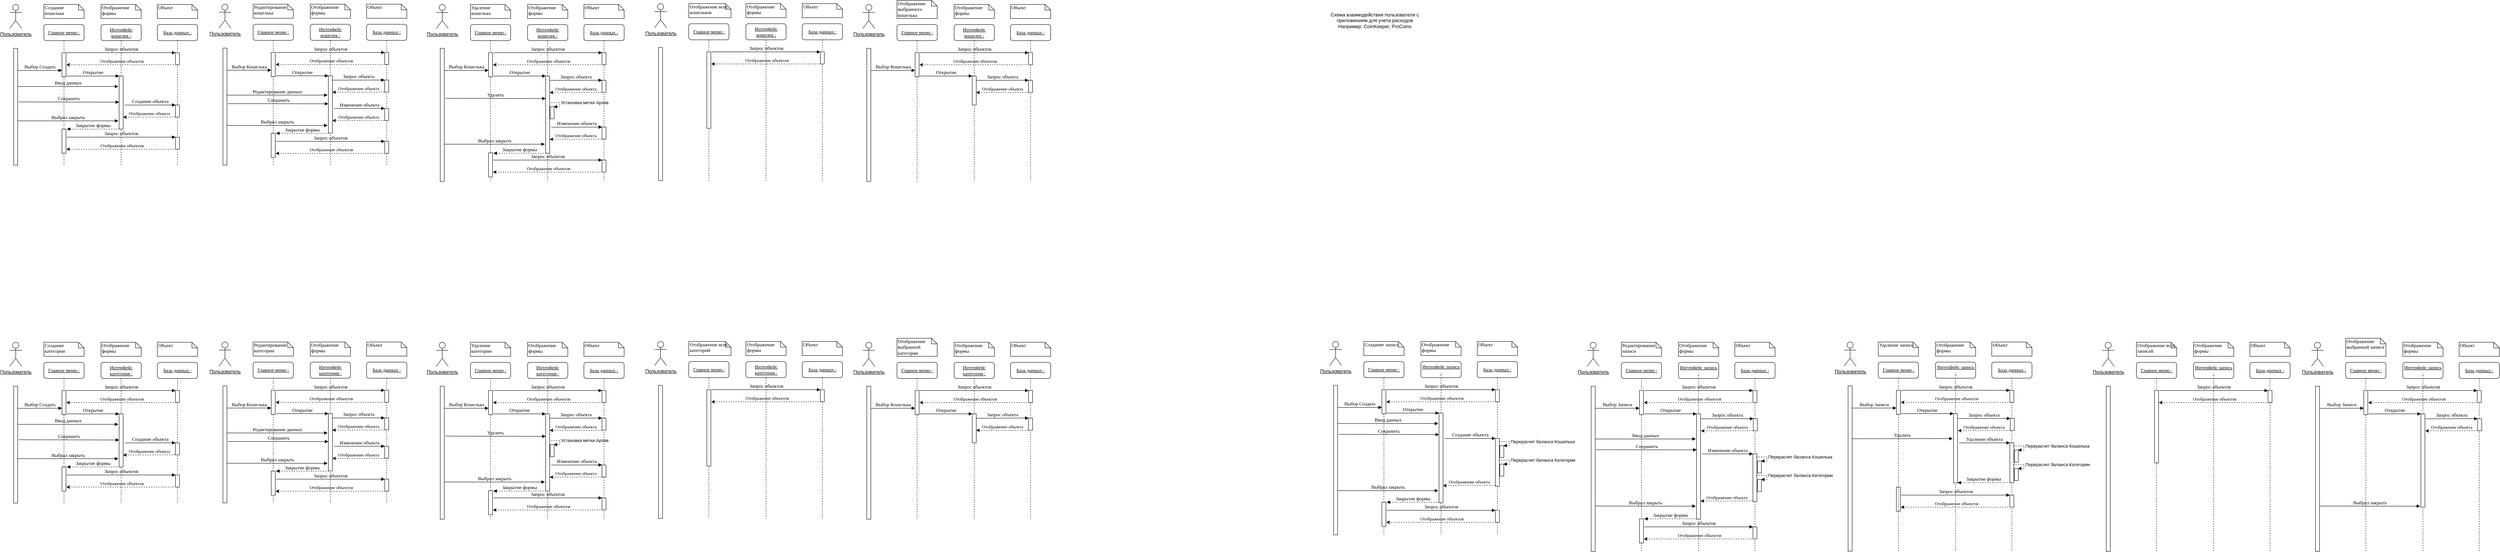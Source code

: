 <mxfile version="15.4.3" type="github">
  <diagram name="v1.0" id="13e1069c-82ec-6db2-03f1-153e76fe0fe0">
    <mxGraphModel dx="4795" dy="1448" grid="1" gridSize="10" guides="1" tooltips="1" connect="1" arrows="1" fold="1" page="1" pageScale="1" pageWidth="1100" pageHeight="850" background="none" math="0" shadow="0">
      <root>
        <mxCell id="0" />
        <mxCell id="1" parent="0" />
        <mxCell id="svjzA6w4Ri8Ry4tO9MAZ-184" value="&lt;u&gt;Интерфейс кошелек :&lt;/u&gt;" style="shape=umlLifeline;perimeter=lifelinePerimeter;whiteSpace=wrap;html=1;container=1;collapsible=0;recursiveResize=0;outlineConnect=0;rounded=1;shadow=0;comic=0;labelBackgroundColor=none;strokeWidth=1;fontFamily=Verdana;fontSize=12;align=center;" vertex="1" parent="1">
          <mxGeometry x="-1933" y="90" width="100" height="350" as="geometry" />
        </mxCell>
        <mxCell id="svjzA6w4Ri8Ry4tO9MAZ-251" value="Выбрал закрыть" style="html=1;verticalAlign=bottom;endArrow=block;entryX=0;entryY=0;labelBackgroundColor=none;fontFamily=Verdana;fontSize=12;edgeStyle=elbowEdgeStyle;elbow=vertical;exitX=1;exitY=0.62;exitDx=0;exitDy=0;exitPerimeter=0;" edge="1" parent="svjzA6w4Ri8Ry4tO9MAZ-184" source="svjzA6w4Ri8Ry4tO9MAZ-244">
          <mxGeometry relative="1" as="geometry">
            <mxPoint x="-67" y="239.603" as="sourcePoint" />
            <mxPoint x="43" y="239.46" as="targetPoint" />
          </mxGeometry>
        </mxCell>
        <mxCell id="svjzA6w4Ri8Ry4tO9MAZ-192" value="Закрытие формы" style="html=1;verticalAlign=bottom;endArrow=none;entryX=0;entryY=0;labelBackgroundColor=none;fontFamily=Verdana;fontSize=12;edgeStyle=elbowEdgeStyle;elbow=vertical;dashed=1;endFill=0;startArrow=block;startFill=1;" edge="1" parent="svjzA6w4Ri8Ry4tO9MAZ-184">
          <mxGeometry relative="1" as="geometry">
            <mxPoint x="-85" y="260.0" as="sourcePoint" />
            <mxPoint x="45" y="260.0" as="targetPoint" />
          </mxGeometry>
        </mxCell>
        <mxCell id="svjzA6w4Ri8Ry4tO9MAZ-196" value="&lt;u&gt;База данных :&lt;/u&gt;" style="shape=umlLifeline;perimeter=lifelinePerimeter;whiteSpace=wrap;html=1;container=1;collapsible=0;recursiveResize=0;outlineConnect=0;rounded=1;shadow=0;comic=0;labelBackgroundColor=none;strokeWidth=1;fontFamily=Verdana;fontSize=12;align=center;" vertex="1" parent="1">
          <mxGeometry x="-1793" y="90" width="100" height="350" as="geometry" />
        </mxCell>
        <mxCell id="svjzA6w4Ri8Ry4tO9MAZ-358" value="" style="html=1;points=[];perimeter=orthogonalPerimeter;rounded=0;shadow=0;comic=0;labelBackgroundColor=none;strokeWidth=1;fontFamily=Verdana;fontSize=12;align=center;" vertex="1" parent="svjzA6w4Ri8Ry4tO9MAZ-196">
          <mxGeometry x="45" y="70" width="10" height="30" as="geometry" />
        </mxCell>
        <mxCell id="svjzA6w4Ri8Ry4tO9MAZ-360" value="&lt;font style=&quot;font-size: 11px&quot;&gt;Отображение объектов&lt;/font&gt;" style="html=1;verticalAlign=bottom;endArrow=none;labelBackgroundColor=none;fontFamily=Verdana;fontSize=12;edgeStyle=elbowEdgeStyle;elbow=vertical;endFill=0;startArrow=classic;startFill=1;dashed=1;" edge="1" parent="svjzA6w4Ri8Ry4tO9MAZ-196" target="svjzA6w4Ri8Ry4tO9MAZ-196">
          <mxGeometry relative="1" as="geometry">
            <mxPoint x="-226" y="100" as="sourcePoint" />
            <mxPoint x="-4" y="100" as="targetPoint" />
            <Array as="points">
              <mxPoint x="-106" y="100" />
            </Array>
          </mxGeometry>
        </mxCell>
        <mxCell id="svjzA6w4Ri8Ry4tO9MAZ-197" value="" style="html=1;points=[];perimeter=orthogonalPerimeter;rounded=0;shadow=0;comic=0;labelBackgroundColor=none;strokeWidth=1;fontFamily=Verdana;fontSize=12;align=center;" vertex="1" parent="svjzA6w4Ri8Ry4tO9MAZ-196">
          <mxGeometry x="45" y="200.0" width="10" height="30" as="geometry" />
        </mxCell>
        <mxCell id="svjzA6w4Ri8Ry4tO9MAZ-204" value="Создание объекта" style="html=1;verticalAlign=bottom;endArrow=block;entryX=0;entryY=0;labelBackgroundColor=none;fontFamily=Verdana;fontSize=12;edgeStyle=elbowEdgeStyle;elbow=vertical;" edge="1" parent="svjzA6w4Ri8Ry4tO9MAZ-196" target="svjzA6w4Ri8Ry4tO9MAZ-197">
          <mxGeometry relative="1" as="geometry">
            <mxPoint x="-81" y="200.278" as="sourcePoint" />
          </mxGeometry>
        </mxCell>
        <mxCell id="svjzA6w4Ri8Ry4tO9MAZ-210" value="&lt;font style=&quot;font-size: 11px&quot;&gt;Отображение объекта&lt;/font&gt;" style="html=1;verticalAlign=bottom;endArrow=none;entryX=0;entryY=0;labelBackgroundColor=none;fontFamily=Verdana;fontSize=12;edgeStyle=elbowEdgeStyle;elbow=vertical;endFill=0;startArrow=classic;startFill=1;dashed=1;" edge="1" parent="svjzA6w4Ri8Ry4tO9MAZ-196">
          <mxGeometry relative="1" as="geometry">
            <mxPoint x="-85" y="230.333" as="sourcePoint" />
            <mxPoint x="45" y="230.0" as="targetPoint" />
          </mxGeometry>
        </mxCell>
        <mxCell id="svjzA6w4Ri8Ry4tO9MAZ-698" value="" style="html=1;points=[];perimeter=orthogonalPerimeter;rounded=0;shadow=0;comic=0;labelBackgroundColor=none;strokeWidth=1;fontFamily=Verdana;fontSize=12;align=center;" vertex="1" parent="svjzA6w4Ri8Ry4tO9MAZ-196">
          <mxGeometry x="45" y="280" width="10" height="30" as="geometry" />
        </mxCell>
        <mxCell id="svjzA6w4Ri8Ry4tO9MAZ-699" value="&lt;font style=&quot;font-size: 11px&quot;&gt;Отображение объектов&lt;/font&gt;" style="html=1;verticalAlign=bottom;endArrow=none;labelBackgroundColor=none;fontFamily=Verdana;fontSize=12;edgeStyle=elbowEdgeStyle;elbow=vertical;endFill=0;startArrow=classic;startFill=1;dashed=1;" edge="1" parent="svjzA6w4Ri8Ry4tO9MAZ-196">
          <mxGeometry relative="1" as="geometry">
            <mxPoint x="-226" y="310" as="sourcePoint" />
            <mxPoint x="49.5" y="310" as="targetPoint" />
            <Array as="points">
              <mxPoint x="-106" y="310" />
            </Array>
          </mxGeometry>
        </mxCell>
        <mxCell id="svjzA6w4Ri8Ry4tO9MAZ-700" value="Запрос объектов" style="html=1;verticalAlign=bottom;endArrow=block;entryX=0;entryY=0;labelBackgroundColor=none;fontFamily=Verdana;fontSize=12;edgeStyle=elbowEdgeStyle;elbow=vertical;" edge="1" parent="svjzA6w4Ri8Ry4tO9MAZ-196" target="svjzA6w4Ri8Ry4tO9MAZ-698">
          <mxGeometry relative="1" as="geometry">
            <mxPoint x="-225" y="280" as="sourcePoint" />
          </mxGeometry>
        </mxCell>
        <mxCell id="svjzA6w4Ri8Ry4tO9MAZ-205" value="Отображение формы" style="shape=note;whiteSpace=wrap;html=1;size=14;verticalAlign=top;align=left;spacingTop=-6;rounded=0;shadow=0;comic=0;labelBackgroundColor=none;strokeWidth=1;fontFamily=Verdana;fontSize=12" vertex="1" parent="1">
          <mxGeometry x="-1933" y="40" width="100" height="35" as="geometry" />
        </mxCell>
        <mxCell id="svjzA6w4Ri8Ry4tO9MAZ-206" value="Объект" style="shape=note;whiteSpace=wrap;html=1;size=14;verticalAlign=top;align=left;spacingTop=-6;rounded=0;shadow=0;comic=0;labelBackgroundColor=none;strokeWidth=1;fontFamily=Verdana;fontSize=12" vertex="1" parent="1">
          <mxGeometry x="-1793" y="40" width="100" height="35" as="geometry" />
        </mxCell>
        <mxCell id="svjzA6w4Ri8Ry4tO9MAZ-207" value="Пользователь" style="shape=umlActor;verticalLabelPosition=bottom;verticalAlign=top;html=1;outlineConnect=0;align=center;fontStyle=4" vertex="1" parent="1">
          <mxGeometry x="-2160" y="40" width="30" height="60" as="geometry" />
        </mxCell>
        <mxCell id="svjzA6w4Ri8Ry4tO9MAZ-243" value="Создание кошелька" style="shape=note;whiteSpace=wrap;html=1;size=14;verticalAlign=top;align=left;spacingTop=-6;rounded=0;shadow=0;comic=0;labelBackgroundColor=none;strokeWidth=1;fontFamily=Verdana;fontSize=12" vertex="1" parent="1">
          <mxGeometry x="-2075" y="40" width="100" height="35" as="geometry" />
        </mxCell>
        <mxCell id="svjzA6w4Ri8Ry4tO9MAZ-244" value="" style="rounded=0;whiteSpace=wrap;html=1;align=center;" vertex="1" parent="1">
          <mxGeometry x="-2150" y="149.17" width="10" height="290.83" as="geometry" />
        </mxCell>
        <mxCell id="svjzA6w4Ri8Ry4tO9MAZ-359" value="Запрос объектов" style="html=1;verticalAlign=bottom;endArrow=block;entryX=0;entryY=0;labelBackgroundColor=none;fontFamily=Verdana;fontSize=12;edgeStyle=elbowEdgeStyle;elbow=vertical;" edge="1" parent="1" target="svjzA6w4Ri8Ry4tO9MAZ-358">
          <mxGeometry relative="1" as="geometry">
            <mxPoint x="-2018" y="160" as="sourcePoint" />
          </mxGeometry>
        </mxCell>
        <mxCell id="svjzA6w4Ri8Ry4tO9MAZ-185" value="" style="html=1;points=[];perimeter=orthogonalPerimeter;rounded=0;shadow=0;comic=0;labelBackgroundColor=none;strokeWidth=1;fontFamily=Verdana;fontSize=12;align=center;" vertex="1" parent="1">
          <mxGeometry x="-1888" y="218.17" width="10" height="131.83" as="geometry" />
        </mxCell>
        <mxCell id="svjzA6w4Ri8Ry4tO9MAZ-209" value="Открытие" style="html=1;verticalAlign=bottom;endArrow=block;entryX=0;entryY=0;labelBackgroundColor=none;fontFamily=Verdana;fontSize=12;edgeStyle=elbowEdgeStyle;elbow=vertical;" edge="1" parent="1">
          <mxGeometry relative="1" as="geometry">
            <mxPoint x="-2018" y="218.17" as="sourcePoint" />
            <mxPoint x="-1888" y="218.17" as="targetPoint" />
          </mxGeometry>
        </mxCell>
        <mxCell id="svjzA6w4Ri8Ry4tO9MAZ-246" value="Выбор Создать" style="html=1;verticalAlign=bottom;endArrow=block;labelBackgroundColor=none;fontFamily=Verdana;fontSize=12;edgeStyle=elbowEdgeStyle;elbow=vertical;" edge="1" parent="1">
          <mxGeometry relative="1" as="geometry">
            <mxPoint x="-2140" y="204.2" as="sourcePoint" />
            <mxPoint x="-2030" y="204.17" as="targetPoint" />
          </mxGeometry>
        </mxCell>
        <mxCell id="svjzA6w4Ri8Ry4tO9MAZ-247" value="Ввод данных" style="html=1;verticalAlign=bottom;endArrow=block;labelBackgroundColor=none;fontFamily=Verdana;fontSize=12;edgeStyle=elbowEdgeStyle;elbow=vertical;" edge="1" parent="1">
          <mxGeometry relative="1" as="geometry">
            <mxPoint x="-2140" y="244.17" as="sourcePoint" />
            <mxPoint x="-1890" y="244" as="targetPoint" />
          </mxGeometry>
        </mxCell>
        <mxCell id="svjzA6w4Ri8Ry4tO9MAZ-234" value="&lt;u&gt;Главное меню :&lt;/u&gt;" style="shape=umlLifeline;perimeter=lifelinePerimeter;whiteSpace=wrap;html=1;container=1;collapsible=0;recursiveResize=0;outlineConnect=0;rounded=1;shadow=0;comic=0;labelBackgroundColor=none;strokeWidth=1;fontFamily=Verdana;fontSize=12;align=center;" vertex="1" parent="1">
          <mxGeometry x="-2075" y="90" width="100" height="349.37" as="geometry" />
        </mxCell>
        <mxCell id="svjzA6w4Ri8Ry4tO9MAZ-208" value="" style="rounded=0;whiteSpace=wrap;html=1;align=center;" vertex="1" parent="svjzA6w4Ri8Ry4tO9MAZ-234">
          <mxGeometry x="45" y="70" width="10" height="60" as="geometry" />
        </mxCell>
        <mxCell id="svjzA6w4Ri8Ry4tO9MAZ-696" value="Сохранить" style="html=1;verticalAlign=bottom;endArrow=block;labelBackgroundColor=none;fontFamily=Verdana;fontSize=12;edgeStyle=elbowEdgeStyle;elbow=vertical;entryX=-0.244;entryY=0.142;entryDx=0;entryDy=0;entryPerimeter=0;" edge="1" parent="svjzA6w4Ri8Ry4tO9MAZ-234">
          <mxGeometry relative="1" as="geometry">
            <mxPoint x="-62.56" y="192.37" as="sourcePoint" />
            <mxPoint x="187" y="193.35" as="targetPoint" />
          </mxGeometry>
        </mxCell>
        <mxCell id="svjzA6w4Ri8Ry4tO9MAZ-697" value="" style="rounded=0;whiteSpace=wrap;html=1;align=center;" vertex="1" parent="svjzA6w4Ri8Ry4tO9MAZ-234">
          <mxGeometry x="45" y="260" width="10" height="60" as="geometry" />
        </mxCell>
        <mxCell id="svjzA6w4Ri8Ry4tO9MAZ-701" value="&lt;u&gt;Интерфейс кошелек :&lt;/u&gt;" style="shape=umlLifeline;perimeter=lifelinePerimeter;whiteSpace=wrap;html=1;container=1;collapsible=0;recursiveResize=0;outlineConnect=0;rounded=1;shadow=0;comic=0;labelBackgroundColor=none;strokeWidth=1;fontFamily=Verdana;fontSize=12;align=center;" vertex="1" parent="1">
          <mxGeometry x="-1413" y="89.37" width="100" height="350" as="geometry" />
        </mxCell>
        <mxCell id="svjzA6w4Ri8Ry4tO9MAZ-702" value="Выбрал закрыть" style="html=1;verticalAlign=bottom;endArrow=block;entryX=0;entryY=0;labelBackgroundColor=none;fontFamily=Verdana;fontSize=12;edgeStyle=elbowEdgeStyle;elbow=vertical;exitX=1;exitY=0.62;exitDx=0;exitDy=0;exitPerimeter=0;" edge="1" parent="svjzA6w4Ri8Ry4tO9MAZ-701">
          <mxGeometry relative="1" as="geometry">
            <mxPoint x="-207" y="251.485" as="sourcePoint" />
            <mxPoint x="43" y="251.46" as="targetPoint" />
          </mxGeometry>
        </mxCell>
        <mxCell id="svjzA6w4Ri8Ry4tO9MAZ-703" value="Закрытие формы" style="html=1;verticalAlign=bottom;endArrow=none;entryX=0;entryY=0;labelBackgroundColor=none;fontFamily=Verdana;fontSize=12;edgeStyle=elbowEdgeStyle;elbow=vertical;dashed=1;endFill=0;startArrow=block;startFill=1;" edge="1" parent="svjzA6w4Ri8Ry4tO9MAZ-701">
          <mxGeometry relative="1" as="geometry">
            <mxPoint x="-85" y="271.0" as="sourcePoint" />
            <mxPoint x="45" y="271.0" as="targetPoint" />
          </mxGeometry>
        </mxCell>
        <mxCell id="svjzA6w4Ri8Ry4tO9MAZ-704" value="&lt;u&gt;База данных :&lt;/u&gt;" style="shape=umlLifeline;perimeter=lifelinePerimeter;whiteSpace=wrap;html=1;container=1;collapsible=0;recursiveResize=0;outlineConnect=0;rounded=1;shadow=0;comic=0;labelBackgroundColor=none;strokeWidth=1;fontFamily=Verdana;fontSize=12;align=center;" vertex="1" parent="1">
          <mxGeometry x="-1273" y="89.37" width="100" height="350" as="geometry" />
        </mxCell>
        <mxCell id="svjzA6w4Ri8Ry4tO9MAZ-705" value="" style="html=1;points=[];perimeter=orthogonalPerimeter;rounded=0;shadow=0;comic=0;labelBackgroundColor=none;strokeWidth=1;fontFamily=Verdana;fontSize=12;align=center;" vertex="1" parent="svjzA6w4Ri8Ry4tO9MAZ-704">
          <mxGeometry x="45" y="70" width="10" height="30" as="geometry" />
        </mxCell>
        <mxCell id="svjzA6w4Ri8Ry4tO9MAZ-706" value="&lt;font style=&quot;font-size: 11px&quot;&gt;Отображение объектов&lt;/font&gt;" style="html=1;verticalAlign=bottom;endArrow=none;labelBackgroundColor=none;fontFamily=Verdana;fontSize=12;edgeStyle=elbowEdgeStyle;elbow=vertical;endFill=0;startArrow=classic;startFill=1;dashed=1;" edge="1" parent="svjzA6w4Ri8Ry4tO9MAZ-704" target="svjzA6w4Ri8Ry4tO9MAZ-704">
          <mxGeometry relative="1" as="geometry">
            <mxPoint x="-226" y="100" as="sourcePoint" />
            <mxPoint x="-4" y="100" as="targetPoint" />
            <Array as="points">
              <mxPoint x="-106" y="100" />
            </Array>
          </mxGeometry>
        </mxCell>
        <mxCell id="svjzA6w4Ri8Ry4tO9MAZ-707" value="" style="html=1;points=[];perimeter=orthogonalPerimeter;rounded=0;shadow=0;comic=0;labelBackgroundColor=none;strokeWidth=1;fontFamily=Verdana;fontSize=12;align=center;" vertex="1" parent="svjzA6w4Ri8Ry4tO9MAZ-704">
          <mxGeometry x="45" y="209.0" width="10" height="30" as="geometry" />
        </mxCell>
        <mxCell id="svjzA6w4Ri8Ry4tO9MAZ-708" value="Изменение объекта" style="html=1;verticalAlign=bottom;endArrow=block;entryX=0;entryY=0;labelBackgroundColor=none;fontFamily=Verdana;fontSize=12;edgeStyle=elbowEdgeStyle;elbow=vertical;" edge="1" parent="svjzA6w4Ri8Ry4tO9MAZ-704" target="svjzA6w4Ri8Ry4tO9MAZ-707">
          <mxGeometry relative="1" as="geometry">
            <mxPoint x="-81" y="209.278" as="sourcePoint" />
          </mxGeometry>
        </mxCell>
        <mxCell id="svjzA6w4Ri8Ry4tO9MAZ-709" value="&lt;font style=&quot;font-size: 11px&quot;&gt;Отображение объекта&lt;/font&gt;" style="html=1;verticalAlign=bottom;endArrow=none;entryX=0;entryY=0;labelBackgroundColor=none;fontFamily=Verdana;fontSize=12;edgeStyle=elbowEdgeStyle;elbow=vertical;endFill=0;startArrow=classic;startFill=1;dashed=1;" edge="1" parent="svjzA6w4Ri8Ry4tO9MAZ-704">
          <mxGeometry relative="1" as="geometry">
            <mxPoint x="-85" y="239.333" as="sourcePoint" />
            <mxPoint x="45" y="239.0" as="targetPoint" />
          </mxGeometry>
        </mxCell>
        <mxCell id="svjzA6w4Ri8Ry4tO9MAZ-710" value="" style="html=1;points=[];perimeter=orthogonalPerimeter;rounded=0;shadow=0;comic=0;labelBackgroundColor=none;strokeWidth=1;fontFamily=Verdana;fontSize=12;align=center;" vertex="1" parent="svjzA6w4Ri8Ry4tO9MAZ-704">
          <mxGeometry x="45" y="291" width="10" height="30" as="geometry" />
        </mxCell>
        <mxCell id="svjzA6w4Ri8Ry4tO9MAZ-711" value="&lt;font style=&quot;font-size: 11px&quot;&gt;Отображение объектов&lt;/font&gt;" style="html=1;verticalAlign=bottom;endArrow=none;labelBackgroundColor=none;fontFamily=Verdana;fontSize=12;edgeStyle=elbowEdgeStyle;elbow=vertical;endFill=0;startArrow=classic;startFill=1;dashed=1;" edge="1" parent="svjzA6w4Ri8Ry4tO9MAZ-704">
          <mxGeometry relative="1" as="geometry">
            <mxPoint x="-226" y="321" as="sourcePoint" />
            <mxPoint x="49.5" y="321" as="targetPoint" />
            <Array as="points">
              <mxPoint x="-106" y="321" />
            </Array>
          </mxGeometry>
        </mxCell>
        <mxCell id="svjzA6w4Ri8Ry4tO9MAZ-712" value="Запрос объектов" style="html=1;verticalAlign=bottom;endArrow=block;entryX=0;entryY=0;labelBackgroundColor=none;fontFamily=Verdana;fontSize=12;edgeStyle=elbowEdgeStyle;elbow=vertical;" edge="1" parent="svjzA6w4Ri8Ry4tO9MAZ-704" target="svjzA6w4Ri8Ry4tO9MAZ-710">
          <mxGeometry relative="1" as="geometry">
            <mxPoint x="-225" y="291" as="sourcePoint" />
          </mxGeometry>
        </mxCell>
        <mxCell id="svjzA6w4Ri8Ry4tO9MAZ-727" value="" style="html=1;points=[];perimeter=orthogonalPerimeter;rounded=0;shadow=0;comic=0;labelBackgroundColor=none;strokeWidth=1;fontFamily=Verdana;fontSize=12;align=center;" vertex="1" parent="svjzA6w4Ri8Ry4tO9MAZ-704">
          <mxGeometry x="45" y="138.63" width="10" height="30" as="geometry" />
        </mxCell>
        <mxCell id="svjzA6w4Ri8Ry4tO9MAZ-728" value="Запрос объекта" style="html=1;verticalAlign=bottom;endArrow=block;entryX=0;entryY=0;labelBackgroundColor=none;fontFamily=Verdana;fontSize=12;edgeStyle=elbowEdgeStyle;elbow=vertical;" edge="1" parent="svjzA6w4Ri8Ry4tO9MAZ-704" target="svjzA6w4Ri8Ry4tO9MAZ-727">
          <mxGeometry relative="1" as="geometry">
            <mxPoint x="-85" y="138.82" as="sourcePoint" />
          </mxGeometry>
        </mxCell>
        <mxCell id="svjzA6w4Ri8Ry4tO9MAZ-729" value="&lt;font style=&quot;font-size: 11px&quot;&gt;Отображение объекта&lt;/font&gt;" style="html=1;verticalAlign=bottom;endArrow=none;entryX=0;entryY=0;labelBackgroundColor=none;fontFamily=Verdana;fontSize=12;edgeStyle=elbowEdgeStyle;elbow=vertical;endFill=0;startArrow=classic;startFill=1;dashed=1;" edge="1" parent="svjzA6w4Ri8Ry4tO9MAZ-704">
          <mxGeometry relative="1" as="geometry">
            <mxPoint x="-85" y="168.963" as="sourcePoint" />
            <mxPoint x="45" y="168.63" as="targetPoint" />
          </mxGeometry>
        </mxCell>
        <mxCell id="svjzA6w4Ri8Ry4tO9MAZ-713" value="Отображение формы" style="shape=note;whiteSpace=wrap;html=1;size=14;verticalAlign=top;align=left;spacingTop=-6;rounded=0;shadow=0;comic=0;labelBackgroundColor=none;strokeWidth=1;fontFamily=Verdana;fontSize=12" vertex="1" parent="1">
          <mxGeometry x="-1413" y="39.37" width="100" height="35" as="geometry" />
        </mxCell>
        <mxCell id="svjzA6w4Ri8Ry4tO9MAZ-714" value="Объект" style="shape=note;whiteSpace=wrap;html=1;size=14;verticalAlign=top;align=left;spacingTop=-6;rounded=0;shadow=0;comic=0;labelBackgroundColor=none;strokeWidth=1;fontFamily=Verdana;fontSize=12" vertex="1" parent="1">
          <mxGeometry x="-1273" y="39.37" width="100" height="35" as="geometry" />
        </mxCell>
        <mxCell id="svjzA6w4Ri8Ry4tO9MAZ-715" value="Пользователь" style="shape=umlActor;verticalLabelPosition=bottom;verticalAlign=top;html=1;outlineConnect=0;align=center;fontStyle=4" vertex="1" parent="1">
          <mxGeometry x="-1640" y="39.37" width="30" height="60" as="geometry" />
        </mxCell>
        <mxCell id="svjzA6w4Ri8Ry4tO9MAZ-716" value="Редактирование кошелька" style="shape=note;whiteSpace=wrap;html=1;size=14;verticalAlign=top;align=left;spacingTop=-6;rounded=0;shadow=0;comic=0;labelBackgroundColor=none;strokeWidth=1;fontFamily=Verdana;fontSize=12" vertex="1" parent="1">
          <mxGeometry x="-1555" y="39.37" width="100" height="35" as="geometry" />
        </mxCell>
        <mxCell id="svjzA6w4Ri8Ry4tO9MAZ-717" value="" style="rounded=0;whiteSpace=wrap;html=1;align=center;" vertex="1" parent="1">
          <mxGeometry x="-1630" y="148.54" width="10" height="290.83" as="geometry" />
        </mxCell>
        <mxCell id="svjzA6w4Ri8Ry4tO9MAZ-718" value="Запрос объектов" style="html=1;verticalAlign=bottom;endArrow=block;entryX=0;entryY=0;labelBackgroundColor=none;fontFamily=Verdana;fontSize=12;edgeStyle=elbowEdgeStyle;elbow=vertical;" edge="1" parent="1" target="svjzA6w4Ri8Ry4tO9MAZ-705">
          <mxGeometry relative="1" as="geometry">
            <mxPoint x="-1498" y="159.37" as="sourcePoint" />
          </mxGeometry>
        </mxCell>
        <mxCell id="svjzA6w4Ri8Ry4tO9MAZ-719" value="" style="html=1;points=[];perimeter=orthogonalPerimeter;rounded=0;shadow=0;comic=0;labelBackgroundColor=none;strokeWidth=1;fontFamily=Verdana;fontSize=12;align=center;" vertex="1" parent="1">
          <mxGeometry x="-1368" y="217.54" width="10" height="142.46" as="geometry" />
        </mxCell>
        <mxCell id="svjzA6w4Ri8Ry4tO9MAZ-720" value="Открытие" style="html=1;verticalAlign=bottom;endArrow=block;entryX=0;entryY=0;labelBackgroundColor=none;fontFamily=Verdana;fontSize=12;edgeStyle=elbowEdgeStyle;elbow=vertical;" edge="1" parent="1">
          <mxGeometry relative="1" as="geometry">
            <mxPoint x="-1498" y="217.54" as="sourcePoint" />
            <mxPoint x="-1368" y="217.54" as="targetPoint" />
          </mxGeometry>
        </mxCell>
        <mxCell id="svjzA6w4Ri8Ry4tO9MAZ-721" value="Выбор Кошелька" style="html=1;verticalAlign=bottom;endArrow=block;labelBackgroundColor=none;fontFamily=Verdana;fontSize=12;edgeStyle=elbowEdgeStyle;elbow=vertical;" edge="1" parent="1">
          <mxGeometry relative="1" as="geometry">
            <mxPoint x="-1620" y="203.57" as="sourcePoint" />
            <mxPoint x="-1510" y="203.54" as="targetPoint" />
          </mxGeometry>
        </mxCell>
        <mxCell id="svjzA6w4Ri8Ry4tO9MAZ-722" value="Редактирование данных" style="html=1;verticalAlign=bottom;endArrow=block;labelBackgroundColor=none;fontFamily=Verdana;fontSize=12;edgeStyle=elbowEdgeStyle;elbow=vertical;" edge="1" parent="1">
          <mxGeometry relative="1" as="geometry">
            <mxPoint x="-1620" y="265.54" as="sourcePoint" />
            <mxPoint x="-1370" y="265.37" as="targetPoint" />
          </mxGeometry>
        </mxCell>
        <mxCell id="svjzA6w4Ri8Ry4tO9MAZ-723" value="&lt;u&gt;Главное меню :&lt;/u&gt;" style="shape=umlLifeline;perimeter=lifelinePerimeter;whiteSpace=wrap;html=1;container=1;collapsible=0;recursiveResize=0;outlineConnect=0;rounded=1;shadow=0;comic=0;labelBackgroundColor=none;strokeWidth=1;fontFamily=Verdana;fontSize=12;align=center;" vertex="1" parent="1">
          <mxGeometry x="-1555" y="89.37" width="100" height="349.37" as="geometry" />
        </mxCell>
        <mxCell id="svjzA6w4Ri8Ry4tO9MAZ-724" value="" style="rounded=0;whiteSpace=wrap;html=1;align=center;" vertex="1" parent="svjzA6w4Ri8Ry4tO9MAZ-723">
          <mxGeometry x="45" y="70" width="10" height="60" as="geometry" />
        </mxCell>
        <mxCell id="svjzA6w4Ri8Ry4tO9MAZ-725" value="Сохранить" style="html=1;verticalAlign=bottom;endArrow=block;labelBackgroundColor=none;fontFamily=Verdana;fontSize=12;edgeStyle=elbowEdgeStyle;elbow=vertical;entryX=-0.244;entryY=0.142;entryDx=0;entryDy=0;entryPerimeter=0;" edge="1" parent="svjzA6w4Ri8Ry4tO9MAZ-723">
          <mxGeometry relative="1" as="geometry">
            <mxPoint x="-62.56" y="197.37" as="sourcePoint" />
            <mxPoint x="187" y="198.35" as="targetPoint" />
          </mxGeometry>
        </mxCell>
        <mxCell id="svjzA6w4Ri8Ry4tO9MAZ-726" value="" style="rounded=0;whiteSpace=wrap;html=1;align=center;" vertex="1" parent="svjzA6w4Ri8Ry4tO9MAZ-723">
          <mxGeometry x="45" y="271" width="10" height="60" as="geometry" />
        </mxCell>
        <mxCell id="svjzA6w4Ri8Ry4tO9MAZ-730" value="&lt;u&gt;Интерфейс кошелек :&lt;/u&gt;" style="shape=umlLifeline;perimeter=lifelinePerimeter;whiteSpace=wrap;html=1;container=1;collapsible=0;recursiveResize=0;outlineConnect=0;rounded=1;shadow=0;comic=0;labelBackgroundColor=none;strokeWidth=1;fontFamily=Verdana;fontSize=12;align=center;" vertex="1" parent="1">
          <mxGeometry x="-873" y="90" width="100" height="390" as="geometry" />
        </mxCell>
        <mxCell id="svjzA6w4Ri8Ry4tO9MAZ-731" value="Выбрал закрыть" style="html=1;verticalAlign=bottom;endArrow=block;entryX=0;entryY=0;labelBackgroundColor=none;fontFamily=Verdana;fontSize=12;edgeStyle=elbowEdgeStyle;elbow=vertical;exitX=1;exitY=0.62;exitDx=0;exitDy=0;exitPerimeter=0;" edge="1" parent="svjzA6w4Ri8Ry4tO9MAZ-730">
          <mxGeometry relative="1" as="geometry">
            <mxPoint x="-207" y="297.485" as="sourcePoint" />
            <mxPoint x="43" y="297.46" as="targetPoint" />
          </mxGeometry>
        </mxCell>
        <mxCell id="svjzA6w4Ri8Ry4tO9MAZ-732" value="Закрытие формы" style="html=1;verticalAlign=bottom;endArrow=none;entryX=0;entryY=0;labelBackgroundColor=none;fontFamily=Verdana;fontSize=12;edgeStyle=elbowEdgeStyle;elbow=vertical;dashed=1;endFill=0;startArrow=block;startFill=1;" edge="1" parent="svjzA6w4Ri8Ry4tO9MAZ-730">
          <mxGeometry relative="1" as="geometry">
            <mxPoint x="-85" y="320.0" as="sourcePoint" />
            <mxPoint x="45" y="320.0" as="targetPoint" />
          </mxGeometry>
        </mxCell>
        <mxCell id="svjzA6w4Ri8Ry4tO9MAZ-759" value="" style="html=1;points=[];perimeter=orthogonalPerimeter;fontSize=11;align=center;spacing=2;rounded=0;glass=0;shadow=0;sketch=0;" vertex="1" parent="svjzA6w4Ri8Ry4tO9MAZ-730">
          <mxGeometry x="56" y="204.4" width="10" height="30" as="geometry" />
        </mxCell>
        <mxCell id="svjzA6w4Ri8Ry4tO9MAZ-760" value="Установка метки Архив" style="edgeStyle=orthogonalEdgeStyle;html=1;align=left;spacingLeft=2;endArrow=block;rounded=0;entryX=1;entryY=0;dashed=1;fontSize=11;exitX=0.8;exitY=0.263;exitDx=0;exitDy=0;exitPerimeter=0;" edge="1" parent="svjzA6w4Ri8Ry4tO9MAZ-730">
          <mxGeometry relative="1" as="geometry">
            <mxPoint x="53" y="194.37" as="sourcePoint" />
            <Array as="points">
              <mxPoint x="80" y="194.4" />
              <mxPoint x="80" y="204.4" />
            </Array>
            <mxPoint x="65" y="204.4" as="targetPoint" />
          </mxGeometry>
        </mxCell>
        <mxCell id="svjzA6w4Ri8Ry4tO9MAZ-733" value="&lt;u&gt;База данных :&lt;/u&gt;" style="shape=umlLifeline;perimeter=lifelinePerimeter;whiteSpace=wrap;html=1;container=1;collapsible=0;recursiveResize=0;outlineConnect=0;rounded=1;shadow=0;comic=0;labelBackgroundColor=none;strokeWidth=1;fontFamily=Verdana;fontSize=12;align=center;" vertex="1" parent="1">
          <mxGeometry x="-733" y="90" width="100" height="390" as="geometry" />
        </mxCell>
        <mxCell id="svjzA6w4Ri8Ry4tO9MAZ-734" value="" style="html=1;points=[];perimeter=orthogonalPerimeter;rounded=0;shadow=0;comic=0;labelBackgroundColor=none;strokeWidth=1;fontFamily=Verdana;fontSize=12;align=center;" vertex="1" parent="svjzA6w4Ri8Ry4tO9MAZ-733">
          <mxGeometry x="45" y="70" width="10" height="30" as="geometry" />
        </mxCell>
        <mxCell id="svjzA6w4Ri8Ry4tO9MAZ-735" value="&lt;font style=&quot;font-size: 11px&quot;&gt;Отображение объектов&lt;/font&gt;" style="html=1;verticalAlign=bottom;endArrow=none;labelBackgroundColor=none;fontFamily=Verdana;fontSize=12;edgeStyle=elbowEdgeStyle;elbow=vertical;endFill=0;startArrow=classic;startFill=1;dashed=1;" edge="1" parent="svjzA6w4Ri8Ry4tO9MAZ-733" target="svjzA6w4Ri8Ry4tO9MAZ-733">
          <mxGeometry relative="1" as="geometry">
            <mxPoint x="-226" y="100" as="sourcePoint" />
            <mxPoint x="-4" y="100" as="targetPoint" />
            <Array as="points">
              <mxPoint x="-106" y="100" />
            </Array>
          </mxGeometry>
        </mxCell>
        <mxCell id="svjzA6w4Ri8Ry4tO9MAZ-736" value="" style="html=1;points=[];perimeter=orthogonalPerimeter;rounded=0;shadow=0;comic=0;labelBackgroundColor=none;strokeWidth=1;fontFamily=Verdana;fontSize=12;align=center;" vertex="1" parent="svjzA6w4Ri8Ry4tO9MAZ-733">
          <mxGeometry x="45" y="255.0" width="10" height="30" as="geometry" />
        </mxCell>
        <mxCell id="svjzA6w4Ri8Ry4tO9MAZ-737" value="Изменение объекта" style="html=1;verticalAlign=bottom;endArrow=block;entryX=0;entryY=0;labelBackgroundColor=none;fontFamily=Verdana;fontSize=12;edgeStyle=elbowEdgeStyle;elbow=vertical;" edge="1" parent="svjzA6w4Ri8Ry4tO9MAZ-733" target="svjzA6w4Ri8Ry4tO9MAZ-736">
          <mxGeometry relative="1" as="geometry">
            <mxPoint x="-81" y="255.278" as="sourcePoint" />
          </mxGeometry>
        </mxCell>
        <mxCell id="svjzA6w4Ri8Ry4tO9MAZ-738" value="&lt;font style=&quot;font-size: 11px&quot;&gt;Отображение объекта&lt;/font&gt;" style="html=1;verticalAlign=bottom;endArrow=none;entryX=0;entryY=0;labelBackgroundColor=none;fontFamily=Verdana;fontSize=12;edgeStyle=elbowEdgeStyle;elbow=vertical;endFill=0;startArrow=classic;startFill=1;dashed=1;" edge="1" parent="svjzA6w4Ri8Ry4tO9MAZ-733">
          <mxGeometry relative="1" as="geometry">
            <mxPoint x="-85" y="285.333" as="sourcePoint" />
            <mxPoint x="45" y="285.0" as="targetPoint" />
          </mxGeometry>
        </mxCell>
        <mxCell id="svjzA6w4Ri8Ry4tO9MAZ-739" value="" style="html=1;points=[];perimeter=orthogonalPerimeter;rounded=0;shadow=0;comic=0;labelBackgroundColor=none;strokeWidth=1;fontFamily=Verdana;fontSize=12;align=center;" vertex="1" parent="svjzA6w4Ri8Ry4tO9MAZ-733">
          <mxGeometry x="45" y="337" width="10" height="30" as="geometry" />
        </mxCell>
        <mxCell id="svjzA6w4Ri8Ry4tO9MAZ-740" value="&lt;font style=&quot;font-size: 11px&quot;&gt;Отображение объектов&lt;/font&gt;" style="html=1;verticalAlign=bottom;endArrow=none;labelBackgroundColor=none;fontFamily=Verdana;fontSize=12;edgeStyle=elbowEdgeStyle;elbow=vertical;endFill=0;startArrow=classic;startFill=1;dashed=1;" edge="1" parent="svjzA6w4Ri8Ry4tO9MAZ-733">
          <mxGeometry relative="1" as="geometry">
            <mxPoint x="-226" y="367" as="sourcePoint" />
            <mxPoint x="49.5" y="367" as="targetPoint" />
            <Array as="points">
              <mxPoint x="-106" y="367" />
            </Array>
          </mxGeometry>
        </mxCell>
        <mxCell id="svjzA6w4Ri8Ry4tO9MAZ-741" value="Запрос объектов" style="html=1;verticalAlign=bottom;endArrow=block;entryX=0;entryY=0;labelBackgroundColor=none;fontFamily=Verdana;fontSize=12;edgeStyle=elbowEdgeStyle;elbow=vertical;" edge="1" parent="svjzA6w4Ri8Ry4tO9MAZ-733" target="svjzA6w4Ri8Ry4tO9MAZ-739">
          <mxGeometry relative="1" as="geometry">
            <mxPoint x="-225" y="337" as="sourcePoint" />
          </mxGeometry>
        </mxCell>
        <mxCell id="svjzA6w4Ri8Ry4tO9MAZ-742" value="" style="html=1;points=[];perimeter=orthogonalPerimeter;rounded=0;shadow=0;comic=0;labelBackgroundColor=none;strokeWidth=1;fontFamily=Verdana;fontSize=12;align=center;" vertex="1" parent="svjzA6w4Ri8Ry4tO9MAZ-733">
          <mxGeometry x="45" y="138.63" width="10" height="30" as="geometry" />
        </mxCell>
        <mxCell id="svjzA6w4Ri8Ry4tO9MAZ-743" value="Запрос объекта" style="html=1;verticalAlign=bottom;endArrow=block;entryX=0;entryY=0;labelBackgroundColor=none;fontFamily=Verdana;fontSize=12;edgeStyle=elbowEdgeStyle;elbow=vertical;" edge="1" parent="svjzA6w4Ri8Ry4tO9MAZ-733" target="svjzA6w4Ri8Ry4tO9MAZ-742">
          <mxGeometry relative="1" as="geometry">
            <mxPoint x="-85" y="138.82" as="sourcePoint" />
          </mxGeometry>
        </mxCell>
        <mxCell id="svjzA6w4Ri8Ry4tO9MAZ-744" value="&lt;font style=&quot;font-size: 11px&quot;&gt;Отображение объекта&lt;/font&gt;" style="html=1;verticalAlign=bottom;endArrow=none;entryX=0;entryY=0;labelBackgroundColor=none;fontFamily=Verdana;fontSize=12;edgeStyle=elbowEdgeStyle;elbow=vertical;endFill=0;startArrow=classic;startFill=1;dashed=1;" edge="1" parent="svjzA6w4Ri8Ry4tO9MAZ-733">
          <mxGeometry relative="1" as="geometry">
            <mxPoint x="-85" y="168.963" as="sourcePoint" />
            <mxPoint x="45" y="168.63" as="targetPoint" />
          </mxGeometry>
        </mxCell>
        <mxCell id="svjzA6w4Ri8Ry4tO9MAZ-745" value="Отображение формы" style="shape=note;whiteSpace=wrap;html=1;size=14;verticalAlign=top;align=left;spacingTop=-6;rounded=0;shadow=0;comic=0;labelBackgroundColor=none;strokeWidth=1;fontFamily=Verdana;fontSize=12" vertex="1" parent="1">
          <mxGeometry x="-873" y="40" width="100" height="35" as="geometry" />
        </mxCell>
        <mxCell id="svjzA6w4Ri8Ry4tO9MAZ-746" value="Объект" style="shape=note;whiteSpace=wrap;html=1;size=14;verticalAlign=top;align=left;spacingTop=-6;rounded=0;shadow=0;comic=0;labelBackgroundColor=none;strokeWidth=1;fontFamily=Verdana;fontSize=12" vertex="1" parent="1">
          <mxGeometry x="-733" y="40" width="100" height="35" as="geometry" />
        </mxCell>
        <mxCell id="svjzA6w4Ri8Ry4tO9MAZ-747" value="Пользователь" style="shape=umlActor;verticalLabelPosition=bottom;verticalAlign=top;html=1;outlineConnect=0;align=center;fontStyle=4" vertex="1" parent="1">
          <mxGeometry x="-1100" y="40" width="30" height="60" as="geometry" />
        </mxCell>
        <mxCell id="svjzA6w4Ri8Ry4tO9MAZ-748" value="Удаление кошелька" style="shape=note;whiteSpace=wrap;html=1;size=14;verticalAlign=top;align=left;spacingTop=-6;rounded=0;shadow=0;comic=0;labelBackgroundColor=none;strokeWidth=1;fontFamily=Verdana;fontSize=12" vertex="1" parent="1">
          <mxGeometry x="-1015" y="40" width="100" height="35" as="geometry" />
        </mxCell>
        <mxCell id="svjzA6w4Ri8Ry4tO9MAZ-749" value="" style="rounded=0;whiteSpace=wrap;html=1;align=center;" vertex="1" parent="1">
          <mxGeometry x="-1090" y="149.17" width="10" height="330.83" as="geometry" />
        </mxCell>
        <mxCell id="svjzA6w4Ri8Ry4tO9MAZ-750" value="Запрос объектов" style="html=1;verticalAlign=bottom;endArrow=block;entryX=0;entryY=0;labelBackgroundColor=none;fontFamily=Verdana;fontSize=12;edgeStyle=elbowEdgeStyle;elbow=vertical;" edge="1" parent="1" target="svjzA6w4Ri8Ry4tO9MAZ-734">
          <mxGeometry relative="1" as="geometry">
            <mxPoint x="-958" y="160.0" as="sourcePoint" />
          </mxGeometry>
        </mxCell>
        <mxCell id="svjzA6w4Ri8Ry4tO9MAZ-751" value="" style="html=1;points=[];perimeter=orthogonalPerimeter;rounded=0;shadow=0;comic=0;labelBackgroundColor=none;strokeWidth=1;fontFamily=Verdana;fontSize=12;align=center;" vertex="1" parent="1">
          <mxGeometry x="-828" y="218.17" width="10" height="191.83" as="geometry" />
        </mxCell>
        <mxCell id="svjzA6w4Ri8Ry4tO9MAZ-752" value="Открытие" style="html=1;verticalAlign=bottom;endArrow=block;entryX=0;entryY=0;labelBackgroundColor=none;fontFamily=Verdana;fontSize=12;edgeStyle=elbowEdgeStyle;elbow=vertical;" edge="1" parent="1">
          <mxGeometry relative="1" as="geometry">
            <mxPoint x="-958" y="218.17" as="sourcePoint" />
            <mxPoint x="-828" y="218.17" as="targetPoint" />
          </mxGeometry>
        </mxCell>
        <mxCell id="svjzA6w4Ri8Ry4tO9MAZ-753" value="Выбор Кошелька" style="html=1;verticalAlign=bottom;endArrow=block;labelBackgroundColor=none;fontFamily=Verdana;fontSize=12;edgeStyle=elbowEdgeStyle;elbow=vertical;" edge="1" parent="1">
          <mxGeometry relative="1" as="geometry">
            <mxPoint x="-1080" y="204.2" as="sourcePoint" />
            <mxPoint x="-970" y="204.17" as="targetPoint" />
          </mxGeometry>
        </mxCell>
        <mxCell id="svjzA6w4Ri8Ry4tO9MAZ-755" value="&lt;u&gt;Главное меню :&lt;/u&gt;" style="shape=umlLifeline;perimeter=lifelinePerimeter;whiteSpace=wrap;html=1;container=1;collapsible=0;recursiveResize=0;outlineConnect=0;rounded=1;shadow=0;comic=0;labelBackgroundColor=none;strokeWidth=1;fontFamily=Verdana;fontSize=12;align=center;" vertex="1" parent="1">
          <mxGeometry x="-1015" y="90" width="100" height="390" as="geometry" />
        </mxCell>
        <mxCell id="svjzA6w4Ri8Ry4tO9MAZ-756" value="" style="rounded=0;whiteSpace=wrap;html=1;align=center;" vertex="1" parent="svjzA6w4Ri8Ry4tO9MAZ-755">
          <mxGeometry x="45" y="70" width="10" height="60" as="geometry" />
        </mxCell>
        <mxCell id="svjzA6w4Ri8Ry4tO9MAZ-757" value="Удалить" style="html=1;verticalAlign=bottom;endArrow=block;labelBackgroundColor=none;fontFamily=Verdana;fontSize=12;edgeStyle=elbowEdgeStyle;elbow=vertical;entryX=-0.244;entryY=0.142;entryDx=0;entryDy=0;entryPerimeter=0;" edge="1" parent="svjzA6w4Ri8Ry4tO9MAZ-755">
          <mxGeometry relative="1" as="geometry">
            <mxPoint x="-62.56" y="183.37" as="sourcePoint" />
            <mxPoint x="187" y="184.35" as="targetPoint" />
          </mxGeometry>
        </mxCell>
        <mxCell id="svjzA6w4Ri8Ry4tO9MAZ-758" value="" style="rounded=0;whiteSpace=wrap;html=1;align=center;" vertex="1" parent="svjzA6w4Ri8Ry4tO9MAZ-755">
          <mxGeometry x="45" y="319" width="10" height="60" as="geometry" />
        </mxCell>
        <mxCell id="svjzA6w4Ri8Ry4tO9MAZ-761" value="&lt;u&gt;Интерфейс кошелек :&lt;/u&gt;" style="shape=umlLifeline;perimeter=lifelinePerimeter;whiteSpace=wrap;html=1;container=1;collapsible=0;recursiveResize=0;outlineConnect=0;rounded=1;shadow=0;comic=0;labelBackgroundColor=none;strokeWidth=1;fontFamily=Verdana;fontSize=12;align=center;" vertex="1" parent="1">
          <mxGeometry x="-330.5" y="88" width="100" height="390" as="geometry" />
        </mxCell>
        <mxCell id="svjzA6w4Ri8Ry4tO9MAZ-766" value="&lt;u&gt;База данных :&lt;/u&gt;" style="shape=umlLifeline;perimeter=lifelinePerimeter;whiteSpace=wrap;html=1;container=1;collapsible=0;recursiveResize=0;outlineConnect=0;rounded=1;shadow=0;comic=0;labelBackgroundColor=none;strokeWidth=1;fontFamily=Verdana;fontSize=12;align=center;" vertex="1" parent="1">
          <mxGeometry x="-190.5" y="88" width="100" height="390" as="geometry" />
        </mxCell>
        <mxCell id="svjzA6w4Ri8Ry4tO9MAZ-767" value="" style="html=1;points=[];perimeter=orthogonalPerimeter;rounded=0;shadow=0;comic=0;labelBackgroundColor=none;strokeWidth=1;fontFamily=Verdana;fontSize=12;align=center;" vertex="1" parent="svjzA6w4Ri8Ry4tO9MAZ-766">
          <mxGeometry x="45" y="70" width="10" height="30" as="geometry" />
        </mxCell>
        <mxCell id="svjzA6w4Ri8Ry4tO9MAZ-768" value="&lt;font style=&quot;font-size: 11px&quot;&gt;Отображение объектов&lt;/font&gt;" style="html=1;verticalAlign=bottom;endArrow=none;labelBackgroundColor=none;fontFamily=Verdana;fontSize=12;edgeStyle=elbowEdgeStyle;elbow=vertical;endFill=0;startArrow=classic;startFill=1;dashed=1;" edge="1" parent="svjzA6w4Ri8Ry4tO9MAZ-766" target="svjzA6w4Ri8Ry4tO9MAZ-766">
          <mxGeometry relative="1" as="geometry">
            <mxPoint x="-226" y="100" as="sourcePoint" />
            <mxPoint x="-4" y="100" as="targetPoint" />
            <Array as="points">
              <mxPoint x="-106" y="100" />
            </Array>
          </mxGeometry>
        </mxCell>
        <mxCell id="svjzA6w4Ri8Ry4tO9MAZ-778" value="Отображение формы" style="shape=note;whiteSpace=wrap;html=1;size=14;verticalAlign=top;align=left;spacingTop=-6;rounded=0;shadow=0;comic=0;labelBackgroundColor=none;strokeWidth=1;fontFamily=Verdana;fontSize=12" vertex="1" parent="1">
          <mxGeometry x="-330.5" y="38" width="100" height="35" as="geometry" />
        </mxCell>
        <mxCell id="svjzA6w4Ri8Ry4tO9MAZ-779" value="Объект" style="shape=note;whiteSpace=wrap;html=1;size=14;verticalAlign=top;align=left;spacingTop=-6;rounded=0;shadow=0;comic=0;labelBackgroundColor=none;strokeWidth=1;fontFamily=Verdana;fontSize=12" vertex="1" parent="1">
          <mxGeometry x="-190.5" y="38" width="100" height="35" as="geometry" />
        </mxCell>
        <mxCell id="svjzA6w4Ri8Ry4tO9MAZ-780" value="Пользователь" style="shape=umlActor;verticalLabelPosition=bottom;verticalAlign=top;html=1;outlineConnect=0;align=center;fontStyle=4" vertex="1" parent="1">
          <mxGeometry x="-557.5" y="38" width="30" height="60" as="geometry" />
        </mxCell>
        <mxCell id="svjzA6w4Ri8Ry4tO9MAZ-781" value="Отображение всех кошельков" style="shape=note;whiteSpace=wrap;html=1;size=14;verticalAlign=top;align=left;spacingTop=-6;rounded=0;shadow=0;comic=0;labelBackgroundColor=none;strokeWidth=1;fontFamily=Verdana;fontSize=12" vertex="1" parent="1">
          <mxGeometry x="-472.5" y="38" width="105" height="35" as="geometry" />
        </mxCell>
        <mxCell id="svjzA6w4Ri8Ry4tO9MAZ-782" value="" style="rounded=0;whiteSpace=wrap;html=1;align=center;" vertex="1" parent="1">
          <mxGeometry x="-547.5" y="147.17" width="10" height="330.83" as="geometry" />
        </mxCell>
        <mxCell id="svjzA6w4Ri8Ry4tO9MAZ-783" value="Запрос объектов" style="html=1;verticalAlign=bottom;endArrow=block;entryX=0;entryY=0;labelBackgroundColor=none;fontFamily=Verdana;fontSize=12;edgeStyle=elbowEdgeStyle;elbow=vertical;" edge="1" parent="1" target="svjzA6w4Ri8Ry4tO9MAZ-767">
          <mxGeometry relative="1" as="geometry">
            <mxPoint x="-415.5" y="158" as="sourcePoint" />
          </mxGeometry>
        </mxCell>
        <mxCell id="svjzA6w4Ri8Ry4tO9MAZ-787" value="&lt;u&gt;Главное меню :&lt;/u&gt;" style="shape=umlLifeline;perimeter=lifelinePerimeter;whiteSpace=wrap;html=1;container=1;collapsible=0;recursiveResize=0;outlineConnect=0;rounded=1;shadow=0;comic=0;labelBackgroundColor=none;strokeWidth=1;fontFamily=Verdana;fontSize=12;align=center;" vertex="1" parent="1">
          <mxGeometry x="-472.5" y="88" width="100" height="390" as="geometry" />
        </mxCell>
        <mxCell id="svjzA6w4Ri8Ry4tO9MAZ-788" value="" style="rounded=0;whiteSpace=wrap;html=1;align=center;" vertex="1" parent="svjzA6w4Ri8Ry4tO9MAZ-787">
          <mxGeometry x="45" y="70" width="10" height="190" as="geometry" />
        </mxCell>
        <mxCell id="svjzA6w4Ri8Ry4tO9MAZ-791" value="&lt;u&gt;Интерфейс кошелек :&lt;/u&gt;" style="shape=umlLifeline;perimeter=lifelinePerimeter;whiteSpace=wrap;html=1;container=1;collapsible=0;recursiveResize=0;outlineConnect=0;rounded=1;shadow=0;comic=0;labelBackgroundColor=none;strokeWidth=1;fontFamily=Verdana;fontSize=12;align=center;" vertex="1" parent="1">
          <mxGeometry x="187" y="90" width="100" height="390" as="geometry" />
        </mxCell>
        <mxCell id="svjzA6w4Ri8Ry4tO9MAZ-796" value="&lt;u&gt;База данных :&lt;/u&gt;" style="shape=umlLifeline;perimeter=lifelinePerimeter;whiteSpace=wrap;html=1;container=1;collapsible=0;recursiveResize=0;outlineConnect=0;rounded=1;shadow=0;comic=0;labelBackgroundColor=none;strokeWidth=1;fontFamily=Verdana;fontSize=12;align=center;" vertex="1" parent="1">
          <mxGeometry x="327" y="90" width="100" height="390" as="geometry" />
        </mxCell>
        <mxCell id="svjzA6w4Ri8Ry4tO9MAZ-797" value="" style="html=1;points=[];perimeter=orthogonalPerimeter;rounded=0;shadow=0;comic=0;labelBackgroundColor=none;strokeWidth=1;fontFamily=Verdana;fontSize=12;align=center;" vertex="1" parent="svjzA6w4Ri8Ry4tO9MAZ-796">
          <mxGeometry x="45" y="70" width="10" height="30" as="geometry" />
        </mxCell>
        <mxCell id="svjzA6w4Ri8Ry4tO9MAZ-798" value="&lt;font style=&quot;font-size: 11px&quot;&gt;Отображение объектов&lt;/font&gt;" style="html=1;verticalAlign=bottom;endArrow=none;labelBackgroundColor=none;fontFamily=Verdana;fontSize=12;edgeStyle=elbowEdgeStyle;elbow=vertical;endFill=0;startArrow=classic;startFill=1;dashed=1;" edge="1" parent="svjzA6w4Ri8Ry4tO9MAZ-796" target="svjzA6w4Ri8Ry4tO9MAZ-796">
          <mxGeometry relative="1" as="geometry">
            <mxPoint x="-226" y="100" as="sourcePoint" />
            <mxPoint x="-4" y="100" as="targetPoint" />
            <Array as="points">
              <mxPoint x="-106" y="100" />
            </Array>
          </mxGeometry>
        </mxCell>
        <mxCell id="svjzA6w4Ri8Ry4tO9MAZ-805" value="" style="html=1;points=[];perimeter=orthogonalPerimeter;rounded=0;shadow=0;comic=0;labelBackgroundColor=none;strokeWidth=1;fontFamily=Verdana;fontSize=12;align=center;" vertex="1" parent="svjzA6w4Ri8Ry4tO9MAZ-796">
          <mxGeometry x="45" y="138.63" width="10" height="30" as="geometry" />
        </mxCell>
        <mxCell id="svjzA6w4Ri8Ry4tO9MAZ-806" value="Запрос объекта" style="html=1;verticalAlign=bottom;endArrow=block;entryX=0;entryY=0;labelBackgroundColor=none;fontFamily=Verdana;fontSize=12;edgeStyle=elbowEdgeStyle;elbow=vertical;" edge="1" parent="svjzA6w4Ri8Ry4tO9MAZ-796" target="svjzA6w4Ri8Ry4tO9MAZ-805">
          <mxGeometry relative="1" as="geometry">
            <mxPoint x="-85" y="138.82" as="sourcePoint" />
          </mxGeometry>
        </mxCell>
        <mxCell id="svjzA6w4Ri8Ry4tO9MAZ-807" value="&lt;font style=&quot;font-size: 11px&quot;&gt;Отображение объекта&lt;/font&gt;" style="html=1;verticalAlign=bottom;endArrow=none;entryX=0;entryY=0;labelBackgroundColor=none;fontFamily=Verdana;fontSize=12;edgeStyle=elbowEdgeStyle;elbow=vertical;endFill=0;startArrow=classic;startFill=1;dashed=1;" edge="1" parent="svjzA6w4Ri8Ry4tO9MAZ-796">
          <mxGeometry relative="1" as="geometry">
            <mxPoint x="-85" y="168.963" as="sourcePoint" />
            <mxPoint x="45" y="168.63" as="targetPoint" />
          </mxGeometry>
        </mxCell>
        <mxCell id="svjzA6w4Ri8Ry4tO9MAZ-808" value="Отображение формы" style="shape=note;whiteSpace=wrap;html=1;size=14;verticalAlign=top;align=left;spacingTop=-6;rounded=0;shadow=0;comic=0;labelBackgroundColor=none;strokeWidth=1;fontFamily=Verdana;fontSize=12" vertex="1" parent="1">
          <mxGeometry x="187" y="40" width="100" height="35" as="geometry" />
        </mxCell>
        <mxCell id="svjzA6w4Ri8Ry4tO9MAZ-809" value="Объект" style="shape=note;whiteSpace=wrap;html=1;size=14;verticalAlign=top;align=left;spacingTop=-6;rounded=0;shadow=0;comic=0;labelBackgroundColor=none;strokeWidth=1;fontFamily=Verdana;fontSize=12" vertex="1" parent="1">
          <mxGeometry x="327" y="40" width="100" height="35" as="geometry" />
        </mxCell>
        <mxCell id="svjzA6w4Ri8Ry4tO9MAZ-810" value="Пользователь" style="shape=umlActor;verticalLabelPosition=bottom;verticalAlign=top;html=1;outlineConnect=0;align=center;fontStyle=4" vertex="1" parent="1">
          <mxGeometry x="-40" y="40" width="30" height="60" as="geometry" />
        </mxCell>
        <mxCell id="svjzA6w4Ri8Ry4tO9MAZ-811" value="Отображение выбранного кошелька" style="shape=note;whiteSpace=wrap;html=1;size=14;verticalAlign=top;align=left;spacingTop=-6;rounded=0;shadow=0;comic=0;labelBackgroundColor=none;strokeWidth=1;fontFamily=Verdana;fontSize=12" vertex="1" parent="1">
          <mxGeometry x="45" y="30" width="100" height="45" as="geometry" />
        </mxCell>
        <mxCell id="svjzA6w4Ri8Ry4tO9MAZ-812" value="" style="rounded=0;whiteSpace=wrap;html=1;align=center;" vertex="1" parent="1">
          <mxGeometry x="-30" y="149.17" width="10" height="330.83" as="geometry" />
        </mxCell>
        <mxCell id="svjzA6w4Ri8Ry4tO9MAZ-813" value="Запрос объектов" style="html=1;verticalAlign=bottom;endArrow=block;entryX=0;entryY=0;labelBackgroundColor=none;fontFamily=Verdana;fontSize=12;edgeStyle=elbowEdgeStyle;elbow=vertical;" edge="1" parent="1" target="svjzA6w4Ri8Ry4tO9MAZ-797">
          <mxGeometry relative="1" as="geometry">
            <mxPoint x="102" y="160.0" as="sourcePoint" />
          </mxGeometry>
        </mxCell>
        <mxCell id="svjzA6w4Ri8Ry4tO9MAZ-814" value="" style="html=1;points=[];perimeter=orthogonalPerimeter;rounded=0;shadow=0;comic=0;labelBackgroundColor=none;strokeWidth=1;fontFamily=Verdana;fontSize=12;align=center;" vertex="1" parent="1">
          <mxGeometry x="232" y="218.17" width="10" height="71.83" as="geometry" />
        </mxCell>
        <mxCell id="svjzA6w4Ri8Ry4tO9MAZ-815" value="Открытие" style="html=1;verticalAlign=bottom;endArrow=block;entryX=0;entryY=0;labelBackgroundColor=none;fontFamily=Verdana;fontSize=12;edgeStyle=elbowEdgeStyle;elbow=vertical;" edge="1" parent="1">
          <mxGeometry relative="1" as="geometry">
            <mxPoint x="102" y="218.17" as="sourcePoint" />
            <mxPoint x="232" y="218.17" as="targetPoint" />
          </mxGeometry>
        </mxCell>
        <mxCell id="svjzA6w4Ri8Ry4tO9MAZ-816" value="Выбор Кошелька" style="html=1;verticalAlign=bottom;endArrow=block;labelBackgroundColor=none;fontFamily=Verdana;fontSize=12;edgeStyle=elbowEdgeStyle;elbow=vertical;" edge="1" parent="1">
          <mxGeometry relative="1" as="geometry">
            <mxPoint x="-20" y="204.2" as="sourcePoint" />
            <mxPoint x="90" y="204.17" as="targetPoint" />
          </mxGeometry>
        </mxCell>
        <mxCell id="svjzA6w4Ri8Ry4tO9MAZ-817" value="&lt;u&gt;Главное меню :&lt;/u&gt;" style="shape=umlLifeline;perimeter=lifelinePerimeter;whiteSpace=wrap;html=1;container=1;collapsible=0;recursiveResize=0;outlineConnect=0;rounded=1;shadow=0;comic=0;labelBackgroundColor=none;strokeWidth=1;fontFamily=Verdana;fontSize=12;align=center;" vertex="1" parent="1">
          <mxGeometry x="45" y="90" width="100" height="390" as="geometry" />
        </mxCell>
        <mxCell id="svjzA6w4Ri8Ry4tO9MAZ-818" value="" style="rounded=0;whiteSpace=wrap;html=1;align=center;" vertex="1" parent="svjzA6w4Ri8Ry4tO9MAZ-817">
          <mxGeometry x="45" y="70" width="10" height="60" as="geometry" />
        </mxCell>
        <mxCell id="svjzA6w4Ri8Ry4tO9MAZ-821" value="&lt;u&gt;Интерфейс категория :&lt;/u&gt;" style="shape=umlLifeline;perimeter=lifelinePerimeter;whiteSpace=wrap;html=1;container=1;collapsible=0;recursiveResize=0;outlineConnect=0;rounded=1;shadow=0;comic=0;labelBackgroundColor=none;strokeWidth=1;fontFamily=Verdana;fontSize=12;align=center;" vertex="1" parent="1">
          <mxGeometry x="-1933" y="930" width="100" height="350" as="geometry" />
        </mxCell>
        <mxCell id="svjzA6w4Ri8Ry4tO9MAZ-822" value="Выбрал закрыть" style="html=1;verticalAlign=bottom;endArrow=block;entryX=0;entryY=0;labelBackgroundColor=none;fontFamily=Verdana;fontSize=12;edgeStyle=elbowEdgeStyle;elbow=vertical;exitX=1;exitY=0.62;exitDx=0;exitDy=0;exitPerimeter=0;" edge="1" parent="svjzA6w4Ri8Ry4tO9MAZ-821" source="svjzA6w4Ri8Ry4tO9MAZ-837">
          <mxGeometry relative="1" as="geometry">
            <mxPoint x="-67" y="239.603" as="sourcePoint" />
            <mxPoint x="43" y="239.46" as="targetPoint" />
          </mxGeometry>
        </mxCell>
        <mxCell id="svjzA6w4Ri8Ry4tO9MAZ-823" value="Закрытие формы" style="html=1;verticalAlign=bottom;endArrow=none;entryX=0;entryY=0;labelBackgroundColor=none;fontFamily=Verdana;fontSize=12;edgeStyle=elbowEdgeStyle;elbow=vertical;dashed=1;endFill=0;startArrow=block;startFill=1;" edge="1" parent="svjzA6w4Ri8Ry4tO9MAZ-821">
          <mxGeometry relative="1" as="geometry">
            <mxPoint x="-85" y="260.0" as="sourcePoint" />
            <mxPoint x="45" y="260.0" as="targetPoint" />
          </mxGeometry>
        </mxCell>
        <mxCell id="svjzA6w4Ri8Ry4tO9MAZ-824" value="&lt;u&gt;База данных :&lt;/u&gt;" style="shape=umlLifeline;perimeter=lifelinePerimeter;whiteSpace=wrap;html=1;container=1;collapsible=0;recursiveResize=0;outlineConnect=0;rounded=1;shadow=0;comic=0;labelBackgroundColor=none;strokeWidth=1;fontFamily=Verdana;fontSize=12;align=center;" vertex="1" parent="1">
          <mxGeometry x="-1793" y="930" width="100" height="350" as="geometry" />
        </mxCell>
        <mxCell id="svjzA6w4Ri8Ry4tO9MAZ-825" value="" style="html=1;points=[];perimeter=orthogonalPerimeter;rounded=0;shadow=0;comic=0;labelBackgroundColor=none;strokeWidth=1;fontFamily=Verdana;fontSize=12;align=center;" vertex="1" parent="svjzA6w4Ri8Ry4tO9MAZ-824">
          <mxGeometry x="45" y="70" width="10" height="30" as="geometry" />
        </mxCell>
        <mxCell id="svjzA6w4Ri8Ry4tO9MAZ-826" value="&lt;font style=&quot;font-size: 11px&quot;&gt;Отображение объектов&lt;/font&gt;" style="html=1;verticalAlign=bottom;endArrow=none;labelBackgroundColor=none;fontFamily=Verdana;fontSize=12;edgeStyle=elbowEdgeStyle;elbow=vertical;endFill=0;startArrow=classic;startFill=1;dashed=1;" edge="1" parent="svjzA6w4Ri8Ry4tO9MAZ-824" target="svjzA6w4Ri8Ry4tO9MAZ-824">
          <mxGeometry relative="1" as="geometry">
            <mxPoint x="-226" y="100" as="sourcePoint" />
            <mxPoint x="-4" y="100" as="targetPoint" />
            <Array as="points">
              <mxPoint x="-106" y="100" />
            </Array>
          </mxGeometry>
        </mxCell>
        <mxCell id="svjzA6w4Ri8Ry4tO9MAZ-827" value="" style="html=1;points=[];perimeter=orthogonalPerimeter;rounded=0;shadow=0;comic=0;labelBackgroundColor=none;strokeWidth=1;fontFamily=Verdana;fontSize=12;align=center;" vertex="1" parent="svjzA6w4Ri8Ry4tO9MAZ-824">
          <mxGeometry x="45" y="200.0" width="10" height="30" as="geometry" />
        </mxCell>
        <mxCell id="svjzA6w4Ri8Ry4tO9MAZ-828" value="Создание объекта" style="html=1;verticalAlign=bottom;endArrow=block;entryX=0;entryY=0;labelBackgroundColor=none;fontFamily=Verdana;fontSize=12;edgeStyle=elbowEdgeStyle;elbow=vertical;" edge="1" parent="svjzA6w4Ri8Ry4tO9MAZ-824" target="svjzA6w4Ri8Ry4tO9MAZ-827">
          <mxGeometry relative="1" as="geometry">
            <mxPoint x="-81" y="200.278" as="sourcePoint" />
          </mxGeometry>
        </mxCell>
        <mxCell id="svjzA6w4Ri8Ry4tO9MAZ-829" value="&lt;font style=&quot;font-size: 11px&quot;&gt;Отображение объекта&lt;/font&gt;" style="html=1;verticalAlign=bottom;endArrow=none;entryX=0;entryY=0;labelBackgroundColor=none;fontFamily=Verdana;fontSize=12;edgeStyle=elbowEdgeStyle;elbow=vertical;endFill=0;startArrow=classic;startFill=1;dashed=1;" edge="1" parent="svjzA6w4Ri8Ry4tO9MAZ-824">
          <mxGeometry relative="1" as="geometry">
            <mxPoint x="-85" y="230.333" as="sourcePoint" />
            <mxPoint x="45" y="230.0" as="targetPoint" />
          </mxGeometry>
        </mxCell>
        <mxCell id="svjzA6w4Ri8Ry4tO9MAZ-830" value="" style="html=1;points=[];perimeter=orthogonalPerimeter;rounded=0;shadow=0;comic=0;labelBackgroundColor=none;strokeWidth=1;fontFamily=Verdana;fontSize=12;align=center;" vertex="1" parent="svjzA6w4Ri8Ry4tO9MAZ-824">
          <mxGeometry x="45" y="280" width="10" height="30" as="geometry" />
        </mxCell>
        <mxCell id="svjzA6w4Ri8Ry4tO9MAZ-831" value="&lt;font style=&quot;font-size: 11px&quot;&gt;Отображение объектов&lt;/font&gt;" style="html=1;verticalAlign=bottom;endArrow=none;labelBackgroundColor=none;fontFamily=Verdana;fontSize=12;edgeStyle=elbowEdgeStyle;elbow=vertical;endFill=0;startArrow=classic;startFill=1;dashed=1;" edge="1" parent="svjzA6w4Ri8Ry4tO9MAZ-824">
          <mxGeometry relative="1" as="geometry">
            <mxPoint x="-226" y="310" as="sourcePoint" />
            <mxPoint x="49.5" y="310" as="targetPoint" />
            <Array as="points">
              <mxPoint x="-106" y="310" />
            </Array>
          </mxGeometry>
        </mxCell>
        <mxCell id="svjzA6w4Ri8Ry4tO9MAZ-832" value="Запрос объектов" style="html=1;verticalAlign=bottom;endArrow=block;entryX=0;entryY=0;labelBackgroundColor=none;fontFamily=Verdana;fontSize=12;edgeStyle=elbowEdgeStyle;elbow=vertical;" edge="1" parent="svjzA6w4Ri8Ry4tO9MAZ-824" target="svjzA6w4Ri8Ry4tO9MAZ-830">
          <mxGeometry relative="1" as="geometry">
            <mxPoint x="-225" y="280" as="sourcePoint" />
          </mxGeometry>
        </mxCell>
        <mxCell id="svjzA6w4Ri8Ry4tO9MAZ-833" value="Отображение формы" style="shape=note;whiteSpace=wrap;html=1;size=14;verticalAlign=top;align=left;spacingTop=-6;rounded=0;shadow=0;comic=0;labelBackgroundColor=none;strokeWidth=1;fontFamily=Verdana;fontSize=12" vertex="1" parent="1">
          <mxGeometry x="-1933" y="880" width="100" height="35" as="geometry" />
        </mxCell>
        <mxCell id="svjzA6w4Ri8Ry4tO9MAZ-834" value="Объект" style="shape=note;whiteSpace=wrap;html=1;size=14;verticalAlign=top;align=left;spacingTop=-6;rounded=0;shadow=0;comic=0;labelBackgroundColor=none;strokeWidth=1;fontFamily=Verdana;fontSize=12" vertex="1" parent="1">
          <mxGeometry x="-1793" y="880" width="100" height="35" as="geometry" />
        </mxCell>
        <mxCell id="svjzA6w4Ri8Ry4tO9MAZ-835" value="Пользователь" style="shape=umlActor;verticalLabelPosition=bottom;verticalAlign=top;html=1;outlineConnect=0;align=center;fontStyle=4" vertex="1" parent="1">
          <mxGeometry x="-2160" y="880" width="30" height="60" as="geometry" />
        </mxCell>
        <mxCell id="svjzA6w4Ri8Ry4tO9MAZ-836" value="Создание категории" style="shape=note;whiteSpace=wrap;html=1;size=14;verticalAlign=top;align=left;spacingTop=-6;rounded=0;shadow=0;comic=0;labelBackgroundColor=none;strokeWidth=1;fontFamily=Verdana;fontSize=12" vertex="1" parent="1">
          <mxGeometry x="-2075" y="880" width="100" height="35" as="geometry" />
        </mxCell>
        <mxCell id="svjzA6w4Ri8Ry4tO9MAZ-837" value="" style="rounded=0;whiteSpace=wrap;html=1;align=center;" vertex="1" parent="1">
          <mxGeometry x="-2150" y="989.17" width="10" height="290.83" as="geometry" />
        </mxCell>
        <mxCell id="svjzA6w4Ri8Ry4tO9MAZ-838" value="Запрос объектов" style="html=1;verticalAlign=bottom;endArrow=block;entryX=0;entryY=0;labelBackgroundColor=none;fontFamily=Verdana;fontSize=12;edgeStyle=elbowEdgeStyle;elbow=vertical;" edge="1" parent="1" target="svjzA6w4Ri8Ry4tO9MAZ-825">
          <mxGeometry relative="1" as="geometry">
            <mxPoint x="-2018" y="1000" as="sourcePoint" />
          </mxGeometry>
        </mxCell>
        <mxCell id="svjzA6w4Ri8Ry4tO9MAZ-839" value="" style="html=1;points=[];perimeter=orthogonalPerimeter;rounded=0;shadow=0;comic=0;labelBackgroundColor=none;strokeWidth=1;fontFamily=Verdana;fontSize=12;align=center;" vertex="1" parent="1">
          <mxGeometry x="-1888" y="1058.17" width="10" height="131.83" as="geometry" />
        </mxCell>
        <mxCell id="svjzA6w4Ri8Ry4tO9MAZ-840" value="Открытие" style="html=1;verticalAlign=bottom;endArrow=block;entryX=0;entryY=0;labelBackgroundColor=none;fontFamily=Verdana;fontSize=12;edgeStyle=elbowEdgeStyle;elbow=vertical;" edge="1" parent="1">
          <mxGeometry relative="1" as="geometry">
            <mxPoint x="-2018" y="1058.17" as="sourcePoint" />
            <mxPoint x="-1888" y="1058.17" as="targetPoint" />
          </mxGeometry>
        </mxCell>
        <mxCell id="svjzA6w4Ri8Ry4tO9MAZ-841" value="Выбор Создать" style="html=1;verticalAlign=bottom;endArrow=block;labelBackgroundColor=none;fontFamily=Verdana;fontSize=12;edgeStyle=elbowEdgeStyle;elbow=vertical;" edge="1" parent="1">
          <mxGeometry relative="1" as="geometry">
            <mxPoint x="-2140" y="1044.2" as="sourcePoint" />
            <mxPoint x="-2030" y="1044.17" as="targetPoint" />
          </mxGeometry>
        </mxCell>
        <mxCell id="svjzA6w4Ri8Ry4tO9MAZ-842" value="Ввод данных" style="html=1;verticalAlign=bottom;endArrow=block;labelBackgroundColor=none;fontFamily=Verdana;fontSize=12;edgeStyle=elbowEdgeStyle;elbow=vertical;" edge="1" parent="1">
          <mxGeometry relative="1" as="geometry">
            <mxPoint x="-2140" y="1084.17" as="sourcePoint" />
            <mxPoint x="-1890" y="1084" as="targetPoint" />
          </mxGeometry>
        </mxCell>
        <mxCell id="svjzA6w4Ri8Ry4tO9MAZ-843" value="&lt;u&gt;Главное меню :&lt;/u&gt;" style="shape=umlLifeline;perimeter=lifelinePerimeter;whiteSpace=wrap;html=1;container=1;collapsible=0;recursiveResize=0;outlineConnect=0;rounded=1;shadow=0;comic=0;labelBackgroundColor=none;strokeWidth=1;fontFamily=Verdana;fontSize=12;align=center;" vertex="1" parent="1">
          <mxGeometry x="-2075" y="930" width="100" height="349.37" as="geometry" />
        </mxCell>
        <mxCell id="svjzA6w4Ri8Ry4tO9MAZ-844" value="" style="rounded=0;whiteSpace=wrap;html=1;align=center;" vertex="1" parent="svjzA6w4Ri8Ry4tO9MAZ-843">
          <mxGeometry x="45" y="70" width="10" height="60" as="geometry" />
        </mxCell>
        <mxCell id="svjzA6w4Ri8Ry4tO9MAZ-845" value="Сохранить" style="html=1;verticalAlign=bottom;endArrow=block;labelBackgroundColor=none;fontFamily=Verdana;fontSize=12;edgeStyle=elbowEdgeStyle;elbow=vertical;entryX=-0.244;entryY=0.142;entryDx=0;entryDy=0;entryPerimeter=0;" edge="1" parent="svjzA6w4Ri8Ry4tO9MAZ-843">
          <mxGeometry relative="1" as="geometry">
            <mxPoint x="-62.56" y="192.37" as="sourcePoint" />
            <mxPoint x="187" y="193.35" as="targetPoint" />
          </mxGeometry>
        </mxCell>
        <mxCell id="svjzA6w4Ri8Ry4tO9MAZ-846" value="" style="rounded=0;whiteSpace=wrap;html=1;align=center;" vertex="1" parent="svjzA6w4Ri8Ry4tO9MAZ-843">
          <mxGeometry x="45" y="260" width="10" height="60" as="geometry" />
        </mxCell>
        <mxCell id="svjzA6w4Ri8Ry4tO9MAZ-847" value="&lt;u&gt;Интерфейс категория :&lt;/u&gt;" style="shape=umlLifeline;perimeter=lifelinePerimeter;whiteSpace=wrap;html=1;container=1;collapsible=0;recursiveResize=0;outlineConnect=0;rounded=1;shadow=0;comic=0;labelBackgroundColor=none;strokeWidth=1;fontFamily=Verdana;fontSize=12;align=center;" vertex="1" parent="1">
          <mxGeometry x="-1413" y="929.37" width="100" height="350" as="geometry" />
        </mxCell>
        <mxCell id="svjzA6w4Ri8Ry4tO9MAZ-848" value="Выбрал закрыть" style="html=1;verticalAlign=bottom;endArrow=block;entryX=0;entryY=0;labelBackgroundColor=none;fontFamily=Verdana;fontSize=12;edgeStyle=elbowEdgeStyle;elbow=vertical;exitX=1;exitY=0.62;exitDx=0;exitDy=0;exitPerimeter=0;" edge="1" parent="svjzA6w4Ri8Ry4tO9MAZ-847">
          <mxGeometry relative="1" as="geometry">
            <mxPoint x="-207" y="251.485" as="sourcePoint" />
            <mxPoint x="43" y="251.46" as="targetPoint" />
          </mxGeometry>
        </mxCell>
        <mxCell id="svjzA6w4Ri8Ry4tO9MAZ-849" value="Закрытие формы" style="html=1;verticalAlign=bottom;endArrow=none;entryX=0;entryY=0;labelBackgroundColor=none;fontFamily=Verdana;fontSize=12;edgeStyle=elbowEdgeStyle;elbow=vertical;dashed=1;endFill=0;startArrow=block;startFill=1;" edge="1" parent="svjzA6w4Ri8Ry4tO9MAZ-847">
          <mxGeometry relative="1" as="geometry">
            <mxPoint x="-85" y="271.0" as="sourcePoint" />
            <mxPoint x="45" y="271.0" as="targetPoint" />
          </mxGeometry>
        </mxCell>
        <mxCell id="svjzA6w4Ri8Ry4tO9MAZ-850" value="&lt;u&gt;База данных :&lt;/u&gt;" style="shape=umlLifeline;perimeter=lifelinePerimeter;whiteSpace=wrap;html=1;container=1;collapsible=0;recursiveResize=0;outlineConnect=0;rounded=1;shadow=0;comic=0;labelBackgroundColor=none;strokeWidth=1;fontFamily=Verdana;fontSize=12;align=center;" vertex="1" parent="1">
          <mxGeometry x="-1273" y="929.37" width="100" height="350" as="geometry" />
        </mxCell>
        <mxCell id="svjzA6w4Ri8Ry4tO9MAZ-851" value="" style="html=1;points=[];perimeter=orthogonalPerimeter;rounded=0;shadow=0;comic=0;labelBackgroundColor=none;strokeWidth=1;fontFamily=Verdana;fontSize=12;align=center;" vertex="1" parent="svjzA6w4Ri8Ry4tO9MAZ-850">
          <mxGeometry x="45" y="70" width="10" height="30" as="geometry" />
        </mxCell>
        <mxCell id="svjzA6w4Ri8Ry4tO9MAZ-852" value="&lt;font style=&quot;font-size: 11px&quot;&gt;Отображение объектов&lt;/font&gt;" style="html=1;verticalAlign=bottom;endArrow=none;labelBackgroundColor=none;fontFamily=Verdana;fontSize=12;edgeStyle=elbowEdgeStyle;elbow=vertical;endFill=0;startArrow=classic;startFill=1;dashed=1;" edge="1" parent="svjzA6w4Ri8Ry4tO9MAZ-850" target="svjzA6w4Ri8Ry4tO9MAZ-850">
          <mxGeometry relative="1" as="geometry">
            <mxPoint x="-226" y="100" as="sourcePoint" />
            <mxPoint x="-4" y="100" as="targetPoint" />
            <Array as="points">
              <mxPoint x="-106" y="100" />
            </Array>
          </mxGeometry>
        </mxCell>
        <mxCell id="svjzA6w4Ri8Ry4tO9MAZ-853" value="" style="html=1;points=[];perimeter=orthogonalPerimeter;rounded=0;shadow=0;comic=0;labelBackgroundColor=none;strokeWidth=1;fontFamily=Verdana;fontSize=12;align=center;" vertex="1" parent="svjzA6w4Ri8Ry4tO9MAZ-850">
          <mxGeometry x="45" y="209.0" width="10" height="30" as="geometry" />
        </mxCell>
        <mxCell id="svjzA6w4Ri8Ry4tO9MAZ-854" value="Изменение объекта" style="html=1;verticalAlign=bottom;endArrow=block;entryX=0;entryY=0;labelBackgroundColor=none;fontFamily=Verdana;fontSize=12;edgeStyle=elbowEdgeStyle;elbow=vertical;" edge="1" parent="svjzA6w4Ri8Ry4tO9MAZ-850" target="svjzA6w4Ri8Ry4tO9MAZ-853">
          <mxGeometry relative="1" as="geometry">
            <mxPoint x="-81" y="209.278" as="sourcePoint" />
          </mxGeometry>
        </mxCell>
        <mxCell id="svjzA6w4Ri8Ry4tO9MAZ-855" value="&lt;font style=&quot;font-size: 11px&quot;&gt;Отображение объекта&lt;/font&gt;" style="html=1;verticalAlign=bottom;endArrow=none;entryX=0;entryY=0;labelBackgroundColor=none;fontFamily=Verdana;fontSize=12;edgeStyle=elbowEdgeStyle;elbow=vertical;endFill=0;startArrow=classic;startFill=1;dashed=1;" edge="1" parent="svjzA6w4Ri8Ry4tO9MAZ-850">
          <mxGeometry relative="1" as="geometry">
            <mxPoint x="-85" y="239.333" as="sourcePoint" />
            <mxPoint x="45" y="239.0" as="targetPoint" />
          </mxGeometry>
        </mxCell>
        <mxCell id="svjzA6w4Ri8Ry4tO9MAZ-856" value="" style="html=1;points=[];perimeter=orthogonalPerimeter;rounded=0;shadow=0;comic=0;labelBackgroundColor=none;strokeWidth=1;fontFamily=Verdana;fontSize=12;align=center;" vertex="1" parent="svjzA6w4Ri8Ry4tO9MAZ-850">
          <mxGeometry x="45" y="291" width="10" height="30" as="geometry" />
        </mxCell>
        <mxCell id="svjzA6w4Ri8Ry4tO9MAZ-857" value="&lt;font style=&quot;font-size: 11px&quot;&gt;Отображение объектов&lt;/font&gt;" style="html=1;verticalAlign=bottom;endArrow=none;labelBackgroundColor=none;fontFamily=Verdana;fontSize=12;edgeStyle=elbowEdgeStyle;elbow=vertical;endFill=0;startArrow=classic;startFill=1;dashed=1;" edge="1" parent="svjzA6w4Ri8Ry4tO9MAZ-850">
          <mxGeometry relative="1" as="geometry">
            <mxPoint x="-226" y="321" as="sourcePoint" />
            <mxPoint x="49.5" y="321" as="targetPoint" />
            <Array as="points">
              <mxPoint x="-106" y="321" />
            </Array>
          </mxGeometry>
        </mxCell>
        <mxCell id="svjzA6w4Ri8Ry4tO9MAZ-858" value="Запрос объектов" style="html=1;verticalAlign=bottom;endArrow=block;entryX=0;entryY=0;labelBackgroundColor=none;fontFamily=Verdana;fontSize=12;edgeStyle=elbowEdgeStyle;elbow=vertical;" edge="1" parent="svjzA6w4Ri8Ry4tO9MAZ-850" target="svjzA6w4Ri8Ry4tO9MAZ-856">
          <mxGeometry relative="1" as="geometry">
            <mxPoint x="-225" y="291" as="sourcePoint" />
          </mxGeometry>
        </mxCell>
        <mxCell id="svjzA6w4Ri8Ry4tO9MAZ-859" value="" style="html=1;points=[];perimeter=orthogonalPerimeter;rounded=0;shadow=0;comic=0;labelBackgroundColor=none;strokeWidth=1;fontFamily=Verdana;fontSize=12;align=center;" vertex="1" parent="svjzA6w4Ri8Ry4tO9MAZ-850">
          <mxGeometry x="45" y="138.63" width="10" height="30" as="geometry" />
        </mxCell>
        <mxCell id="svjzA6w4Ri8Ry4tO9MAZ-860" value="Запрос объекта" style="html=1;verticalAlign=bottom;endArrow=block;entryX=0;entryY=0;labelBackgroundColor=none;fontFamily=Verdana;fontSize=12;edgeStyle=elbowEdgeStyle;elbow=vertical;" edge="1" parent="svjzA6w4Ri8Ry4tO9MAZ-850" target="svjzA6w4Ri8Ry4tO9MAZ-859">
          <mxGeometry relative="1" as="geometry">
            <mxPoint x="-85" y="138.82" as="sourcePoint" />
          </mxGeometry>
        </mxCell>
        <mxCell id="svjzA6w4Ri8Ry4tO9MAZ-861" value="&lt;font style=&quot;font-size: 11px&quot;&gt;Отображение объекта&lt;/font&gt;" style="html=1;verticalAlign=bottom;endArrow=none;entryX=0;entryY=0;labelBackgroundColor=none;fontFamily=Verdana;fontSize=12;edgeStyle=elbowEdgeStyle;elbow=vertical;endFill=0;startArrow=classic;startFill=1;dashed=1;" edge="1" parent="svjzA6w4Ri8Ry4tO9MAZ-850">
          <mxGeometry relative="1" as="geometry">
            <mxPoint x="-85" y="168.963" as="sourcePoint" />
            <mxPoint x="45" y="168.63" as="targetPoint" />
          </mxGeometry>
        </mxCell>
        <mxCell id="svjzA6w4Ri8Ry4tO9MAZ-862" value="Отображение формы" style="shape=note;whiteSpace=wrap;html=1;size=14;verticalAlign=top;align=left;spacingTop=-6;rounded=0;shadow=0;comic=0;labelBackgroundColor=none;strokeWidth=1;fontFamily=Verdana;fontSize=12" vertex="1" parent="1">
          <mxGeometry x="-1413" y="879.37" width="100" height="35" as="geometry" />
        </mxCell>
        <mxCell id="svjzA6w4Ri8Ry4tO9MAZ-863" value="Объект" style="shape=note;whiteSpace=wrap;html=1;size=14;verticalAlign=top;align=left;spacingTop=-6;rounded=0;shadow=0;comic=0;labelBackgroundColor=none;strokeWidth=1;fontFamily=Verdana;fontSize=12" vertex="1" parent="1">
          <mxGeometry x="-1273" y="879.37" width="100" height="35" as="geometry" />
        </mxCell>
        <mxCell id="svjzA6w4Ri8Ry4tO9MAZ-864" value="Пользователь" style="shape=umlActor;verticalLabelPosition=bottom;verticalAlign=top;html=1;outlineConnect=0;align=center;fontStyle=4" vertex="1" parent="1">
          <mxGeometry x="-1640" y="879.37" width="30" height="60" as="geometry" />
        </mxCell>
        <mxCell id="svjzA6w4Ri8Ry4tO9MAZ-865" value="Редактирование категории" style="shape=note;whiteSpace=wrap;html=1;size=14;verticalAlign=top;align=left;spacingTop=-6;rounded=0;shadow=0;comic=0;labelBackgroundColor=none;strokeWidth=1;fontFamily=Verdana;fontSize=12" vertex="1" parent="1">
          <mxGeometry x="-1555" y="879.37" width="100" height="35" as="geometry" />
        </mxCell>
        <mxCell id="svjzA6w4Ri8Ry4tO9MAZ-866" value="" style="rounded=0;whiteSpace=wrap;html=1;align=center;" vertex="1" parent="1">
          <mxGeometry x="-1630" y="988.54" width="10" height="290.83" as="geometry" />
        </mxCell>
        <mxCell id="svjzA6w4Ri8Ry4tO9MAZ-867" value="Запрос объектов" style="html=1;verticalAlign=bottom;endArrow=block;entryX=0;entryY=0;labelBackgroundColor=none;fontFamily=Verdana;fontSize=12;edgeStyle=elbowEdgeStyle;elbow=vertical;" edge="1" parent="1" target="svjzA6w4Ri8Ry4tO9MAZ-851">
          <mxGeometry relative="1" as="geometry">
            <mxPoint x="-1498" y="999.37" as="sourcePoint" />
          </mxGeometry>
        </mxCell>
        <mxCell id="svjzA6w4Ri8Ry4tO9MAZ-868" value="" style="html=1;points=[];perimeter=orthogonalPerimeter;rounded=0;shadow=0;comic=0;labelBackgroundColor=none;strokeWidth=1;fontFamily=Verdana;fontSize=12;align=center;" vertex="1" parent="1">
          <mxGeometry x="-1368" y="1057.54" width="10" height="142.46" as="geometry" />
        </mxCell>
        <mxCell id="svjzA6w4Ri8Ry4tO9MAZ-869" value="Открытие" style="html=1;verticalAlign=bottom;endArrow=block;entryX=0;entryY=0;labelBackgroundColor=none;fontFamily=Verdana;fontSize=12;edgeStyle=elbowEdgeStyle;elbow=vertical;" edge="1" parent="1">
          <mxGeometry relative="1" as="geometry">
            <mxPoint x="-1498" y="1057.54" as="sourcePoint" />
            <mxPoint x="-1368" y="1057.54" as="targetPoint" />
          </mxGeometry>
        </mxCell>
        <mxCell id="svjzA6w4Ri8Ry4tO9MAZ-870" value="Выбор Кошелька" style="html=1;verticalAlign=bottom;endArrow=block;labelBackgroundColor=none;fontFamily=Verdana;fontSize=12;edgeStyle=elbowEdgeStyle;elbow=vertical;" edge="1" parent="1">
          <mxGeometry relative="1" as="geometry">
            <mxPoint x="-1620" y="1043.57" as="sourcePoint" />
            <mxPoint x="-1510" y="1043.54" as="targetPoint" />
          </mxGeometry>
        </mxCell>
        <mxCell id="svjzA6w4Ri8Ry4tO9MAZ-871" value="Редактирование данных" style="html=1;verticalAlign=bottom;endArrow=block;labelBackgroundColor=none;fontFamily=Verdana;fontSize=12;edgeStyle=elbowEdgeStyle;elbow=vertical;" edge="1" parent="1">
          <mxGeometry relative="1" as="geometry">
            <mxPoint x="-1620" y="1105.54" as="sourcePoint" />
            <mxPoint x="-1370" y="1105.37" as="targetPoint" />
          </mxGeometry>
        </mxCell>
        <mxCell id="svjzA6w4Ri8Ry4tO9MAZ-872" value="&lt;u&gt;Главное меню :&lt;/u&gt;" style="shape=umlLifeline;perimeter=lifelinePerimeter;whiteSpace=wrap;html=1;container=1;collapsible=0;recursiveResize=0;outlineConnect=0;rounded=1;shadow=0;comic=0;labelBackgroundColor=none;strokeWidth=1;fontFamily=Verdana;fontSize=12;align=center;" vertex="1" parent="1">
          <mxGeometry x="-1555" y="929.37" width="100" height="349.37" as="geometry" />
        </mxCell>
        <mxCell id="svjzA6w4Ri8Ry4tO9MAZ-873" value="" style="rounded=0;whiteSpace=wrap;html=1;align=center;" vertex="1" parent="svjzA6w4Ri8Ry4tO9MAZ-872">
          <mxGeometry x="45" y="70" width="10" height="60" as="geometry" />
        </mxCell>
        <mxCell id="svjzA6w4Ri8Ry4tO9MAZ-874" value="Сохранить" style="html=1;verticalAlign=bottom;endArrow=block;labelBackgroundColor=none;fontFamily=Verdana;fontSize=12;edgeStyle=elbowEdgeStyle;elbow=vertical;entryX=-0.244;entryY=0.142;entryDx=0;entryDy=0;entryPerimeter=0;" edge="1" parent="svjzA6w4Ri8Ry4tO9MAZ-872">
          <mxGeometry relative="1" as="geometry">
            <mxPoint x="-62.56" y="197.37" as="sourcePoint" />
            <mxPoint x="187" y="198.35" as="targetPoint" />
          </mxGeometry>
        </mxCell>
        <mxCell id="svjzA6w4Ri8Ry4tO9MAZ-875" value="" style="rounded=0;whiteSpace=wrap;html=1;align=center;" vertex="1" parent="svjzA6w4Ri8Ry4tO9MAZ-872">
          <mxGeometry x="45" y="271" width="10" height="60" as="geometry" />
        </mxCell>
        <mxCell id="svjzA6w4Ri8Ry4tO9MAZ-876" value="&lt;u&gt;Интерфейс категория :&lt;/u&gt;" style="shape=umlLifeline;perimeter=lifelinePerimeter;whiteSpace=wrap;html=1;container=1;collapsible=0;recursiveResize=0;outlineConnect=0;rounded=1;shadow=0;comic=0;labelBackgroundColor=none;strokeWidth=1;fontFamily=Verdana;fontSize=12;align=center;" vertex="1" parent="1">
          <mxGeometry x="-873" y="930" width="100" height="390" as="geometry" />
        </mxCell>
        <mxCell id="svjzA6w4Ri8Ry4tO9MAZ-877" value="Выбрал закрыть" style="html=1;verticalAlign=bottom;endArrow=block;entryX=0;entryY=0;labelBackgroundColor=none;fontFamily=Verdana;fontSize=12;edgeStyle=elbowEdgeStyle;elbow=vertical;exitX=1;exitY=0.62;exitDx=0;exitDy=0;exitPerimeter=0;" edge="1" parent="svjzA6w4Ri8Ry4tO9MAZ-876">
          <mxGeometry relative="1" as="geometry">
            <mxPoint x="-207" y="297.485" as="sourcePoint" />
            <mxPoint x="43" y="297.46" as="targetPoint" />
          </mxGeometry>
        </mxCell>
        <mxCell id="svjzA6w4Ri8Ry4tO9MAZ-878" value="Закрытие формы" style="html=1;verticalAlign=bottom;endArrow=none;entryX=0;entryY=0;labelBackgroundColor=none;fontFamily=Verdana;fontSize=12;edgeStyle=elbowEdgeStyle;elbow=vertical;dashed=1;endFill=0;startArrow=block;startFill=1;" edge="1" parent="svjzA6w4Ri8Ry4tO9MAZ-876">
          <mxGeometry relative="1" as="geometry">
            <mxPoint x="-85" y="320.0" as="sourcePoint" />
            <mxPoint x="45" y="320.0" as="targetPoint" />
          </mxGeometry>
        </mxCell>
        <mxCell id="svjzA6w4Ri8Ry4tO9MAZ-879" value="" style="html=1;points=[];perimeter=orthogonalPerimeter;fontSize=11;align=center;spacing=2;rounded=0;glass=0;shadow=0;sketch=0;" vertex="1" parent="svjzA6w4Ri8Ry4tO9MAZ-876">
          <mxGeometry x="56" y="204.4" width="10" height="30" as="geometry" />
        </mxCell>
        <mxCell id="svjzA6w4Ri8Ry4tO9MAZ-880" value="Установка метки Архив" style="edgeStyle=orthogonalEdgeStyle;html=1;align=left;spacingLeft=2;endArrow=block;rounded=0;entryX=1;entryY=0;dashed=1;fontSize=11;exitX=0.8;exitY=0.263;exitDx=0;exitDy=0;exitPerimeter=0;" edge="1" parent="svjzA6w4Ri8Ry4tO9MAZ-876">
          <mxGeometry relative="1" as="geometry">
            <mxPoint x="53" y="194.37" as="sourcePoint" />
            <Array as="points">
              <mxPoint x="80" y="194.4" />
              <mxPoint x="80" y="204.4" />
            </Array>
            <mxPoint x="65" y="204.4" as="targetPoint" />
          </mxGeometry>
        </mxCell>
        <mxCell id="svjzA6w4Ri8Ry4tO9MAZ-881" value="&lt;u&gt;База данных :&lt;/u&gt;" style="shape=umlLifeline;perimeter=lifelinePerimeter;whiteSpace=wrap;html=1;container=1;collapsible=0;recursiveResize=0;outlineConnect=0;rounded=1;shadow=0;comic=0;labelBackgroundColor=none;strokeWidth=1;fontFamily=Verdana;fontSize=12;align=center;" vertex="1" parent="1">
          <mxGeometry x="-733" y="930" width="100" height="390" as="geometry" />
        </mxCell>
        <mxCell id="svjzA6w4Ri8Ry4tO9MAZ-882" value="" style="html=1;points=[];perimeter=orthogonalPerimeter;rounded=0;shadow=0;comic=0;labelBackgroundColor=none;strokeWidth=1;fontFamily=Verdana;fontSize=12;align=center;" vertex="1" parent="svjzA6w4Ri8Ry4tO9MAZ-881">
          <mxGeometry x="45" y="70" width="10" height="30" as="geometry" />
        </mxCell>
        <mxCell id="svjzA6w4Ri8Ry4tO9MAZ-883" value="&lt;font style=&quot;font-size: 11px&quot;&gt;Отображение объектов&lt;/font&gt;" style="html=1;verticalAlign=bottom;endArrow=none;labelBackgroundColor=none;fontFamily=Verdana;fontSize=12;edgeStyle=elbowEdgeStyle;elbow=vertical;endFill=0;startArrow=classic;startFill=1;dashed=1;" edge="1" parent="svjzA6w4Ri8Ry4tO9MAZ-881" target="svjzA6w4Ri8Ry4tO9MAZ-881">
          <mxGeometry relative="1" as="geometry">
            <mxPoint x="-226" y="100" as="sourcePoint" />
            <mxPoint x="-4" y="100" as="targetPoint" />
            <Array as="points">
              <mxPoint x="-106" y="100" />
            </Array>
          </mxGeometry>
        </mxCell>
        <mxCell id="svjzA6w4Ri8Ry4tO9MAZ-884" value="" style="html=1;points=[];perimeter=orthogonalPerimeter;rounded=0;shadow=0;comic=0;labelBackgroundColor=none;strokeWidth=1;fontFamily=Verdana;fontSize=12;align=center;" vertex="1" parent="svjzA6w4Ri8Ry4tO9MAZ-881">
          <mxGeometry x="45" y="255.0" width="10" height="30" as="geometry" />
        </mxCell>
        <mxCell id="svjzA6w4Ri8Ry4tO9MAZ-885" value="Изменение объекта" style="html=1;verticalAlign=bottom;endArrow=block;entryX=0;entryY=0;labelBackgroundColor=none;fontFamily=Verdana;fontSize=12;edgeStyle=elbowEdgeStyle;elbow=vertical;" edge="1" parent="svjzA6w4Ri8Ry4tO9MAZ-881" target="svjzA6w4Ri8Ry4tO9MAZ-884">
          <mxGeometry relative="1" as="geometry">
            <mxPoint x="-81" y="255.278" as="sourcePoint" />
          </mxGeometry>
        </mxCell>
        <mxCell id="svjzA6w4Ri8Ry4tO9MAZ-886" value="&lt;font style=&quot;font-size: 11px&quot;&gt;Отображение объекта&lt;/font&gt;" style="html=1;verticalAlign=bottom;endArrow=none;entryX=0;entryY=0;labelBackgroundColor=none;fontFamily=Verdana;fontSize=12;edgeStyle=elbowEdgeStyle;elbow=vertical;endFill=0;startArrow=classic;startFill=1;dashed=1;" edge="1" parent="svjzA6w4Ri8Ry4tO9MAZ-881">
          <mxGeometry relative="1" as="geometry">
            <mxPoint x="-85" y="285.333" as="sourcePoint" />
            <mxPoint x="45" y="285.0" as="targetPoint" />
          </mxGeometry>
        </mxCell>
        <mxCell id="svjzA6w4Ri8Ry4tO9MAZ-887" value="" style="html=1;points=[];perimeter=orthogonalPerimeter;rounded=0;shadow=0;comic=0;labelBackgroundColor=none;strokeWidth=1;fontFamily=Verdana;fontSize=12;align=center;" vertex="1" parent="svjzA6w4Ri8Ry4tO9MAZ-881">
          <mxGeometry x="45" y="337" width="10" height="30" as="geometry" />
        </mxCell>
        <mxCell id="svjzA6w4Ri8Ry4tO9MAZ-888" value="&lt;font style=&quot;font-size: 11px&quot;&gt;Отображение объектов&lt;/font&gt;" style="html=1;verticalAlign=bottom;endArrow=none;labelBackgroundColor=none;fontFamily=Verdana;fontSize=12;edgeStyle=elbowEdgeStyle;elbow=vertical;endFill=0;startArrow=classic;startFill=1;dashed=1;" edge="1" parent="svjzA6w4Ri8Ry4tO9MAZ-881">
          <mxGeometry relative="1" as="geometry">
            <mxPoint x="-226" y="367" as="sourcePoint" />
            <mxPoint x="49.5" y="367" as="targetPoint" />
            <Array as="points">
              <mxPoint x="-106" y="367" />
            </Array>
          </mxGeometry>
        </mxCell>
        <mxCell id="svjzA6w4Ri8Ry4tO9MAZ-889" value="Запрос объектов" style="html=1;verticalAlign=bottom;endArrow=block;entryX=0;entryY=0;labelBackgroundColor=none;fontFamily=Verdana;fontSize=12;edgeStyle=elbowEdgeStyle;elbow=vertical;" edge="1" parent="svjzA6w4Ri8Ry4tO9MAZ-881" target="svjzA6w4Ri8Ry4tO9MAZ-887">
          <mxGeometry relative="1" as="geometry">
            <mxPoint x="-225" y="337" as="sourcePoint" />
          </mxGeometry>
        </mxCell>
        <mxCell id="svjzA6w4Ri8Ry4tO9MAZ-890" value="" style="html=1;points=[];perimeter=orthogonalPerimeter;rounded=0;shadow=0;comic=0;labelBackgroundColor=none;strokeWidth=1;fontFamily=Verdana;fontSize=12;align=center;" vertex="1" parent="svjzA6w4Ri8Ry4tO9MAZ-881">
          <mxGeometry x="45" y="138.63" width="10" height="30" as="geometry" />
        </mxCell>
        <mxCell id="svjzA6w4Ri8Ry4tO9MAZ-891" value="Запрос объекта" style="html=1;verticalAlign=bottom;endArrow=block;entryX=0;entryY=0;labelBackgroundColor=none;fontFamily=Verdana;fontSize=12;edgeStyle=elbowEdgeStyle;elbow=vertical;" edge="1" parent="svjzA6w4Ri8Ry4tO9MAZ-881" target="svjzA6w4Ri8Ry4tO9MAZ-890">
          <mxGeometry relative="1" as="geometry">
            <mxPoint x="-85" y="138.82" as="sourcePoint" />
          </mxGeometry>
        </mxCell>
        <mxCell id="svjzA6w4Ri8Ry4tO9MAZ-892" value="&lt;font style=&quot;font-size: 11px&quot;&gt;Отображение объекта&lt;/font&gt;" style="html=1;verticalAlign=bottom;endArrow=none;entryX=0;entryY=0;labelBackgroundColor=none;fontFamily=Verdana;fontSize=12;edgeStyle=elbowEdgeStyle;elbow=vertical;endFill=0;startArrow=classic;startFill=1;dashed=1;" edge="1" parent="svjzA6w4Ri8Ry4tO9MAZ-881">
          <mxGeometry relative="1" as="geometry">
            <mxPoint x="-85" y="168.963" as="sourcePoint" />
            <mxPoint x="45" y="168.63" as="targetPoint" />
          </mxGeometry>
        </mxCell>
        <mxCell id="svjzA6w4Ri8Ry4tO9MAZ-893" value="Отображение формы" style="shape=note;whiteSpace=wrap;html=1;size=14;verticalAlign=top;align=left;spacingTop=-6;rounded=0;shadow=0;comic=0;labelBackgroundColor=none;strokeWidth=1;fontFamily=Verdana;fontSize=12" vertex="1" parent="1">
          <mxGeometry x="-873" y="880" width="100" height="35" as="geometry" />
        </mxCell>
        <mxCell id="svjzA6w4Ri8Ry4tO9MAZ-894" value="Объект" style="shape=note;whiteSpace=wrap;html=1;size=14;verticalAlign=top;align=left;spacingTop=-6;rounded=0;shadow=0;comic=0;labelBackgroundColor=none;strokeWidth=1;fontFamily=Verdana;fontSize=12" vertex="1" parent="1">
          <mxGeometry x="-733" y="880" width="100" height="35" as="geometry" />
        </mxCell>
        <mxCell id="svjzA6w4Ri8Ry4tO9MAZ-895" value="Пользователь" style="shape=umlActor;verticalLabelPosition=bottom;verticalAlign=top;html=1;outlineConnect=0;align=center;fontStyle=4" vertex="1" parent="1">
          <mxGeometry x="-1100" y="880" width="30" height="60" as="geometry" />
        </mxCell>
        <mxCell id="svjzA6w4Ri8Ry4tO9MAZ-896" value="Удаление категории" style="shape=note;whiteSpace=wrap;html=1;size=14;verticalAlign=top;align=left;spacingTop=-6;rounded=0;shadow=0;comic=0;labelBackgroundColor=none;strokeWidth=1;fontFamily=Verdana;fontSize=12" vertex="1" parent="1">
          <mxGeometry x="-1015" y="880" width="100" height="35" as="geometry" />
        </mxCell>
        <mxCell id="svjzA6w4Ri8Ry4tO9MAZ-897" value="" style="rounded=0;whiteSpace=wrap;html=1;align=center;" vertex="1" parent="1">
          <mxGeometry x="-1090" y="989.17" width="10" height="330.83" as="geometry" />
        </mxCell>
        <mxCell id="svjzA6w4Ri8Ry4tO9MAZ-898" value="Запрос объектов" style="html=1;verticalAlign=bottom;endArrow=block;entryX=0;entryY=0;labelBackgroundColor=none;fontFamily=Verdana;fontSize=12;edgeStyle=elbowEdgeStyle;elbow=vertical;" edge="1" parent="1" target="svjzA6w4Ri8Ry4tO9MAZ-882">
          <mxGeometry relative="1" as="geometry">
            <mxPoint x="-958" y="1000" as="sourcePoint" />
          </mxGeometry>
        </mxCell>
        <mxCell id="svjzA6w4Ri8Ry4tO9MAZ-899" value="" style="html=1;points=[];perimeter=orthogonalPerimeter;rounded=0;shadow=0;comic=0;labelBackgroundColor=none;strokeWidth=1;fontFamily=Verdana;fontSize=12;align=center;" vertex="1" parent="1">
          <mxGeometry x="-828" y="1058.17" width="10" height="191.83" as="geometry" />
        </mxCell>
        <mxCell id="svjzA6w4Ri8Ry4tO9MAZ-900" value="Открытие" style="html=1;verticalAlign=bottom;endArrow=block;entryX=0;entryY=0;labelBackgroundColor=none;fontFamily=Verdana;fontSize=12;edgeStyle=elbowEdgeStyle;elbow=vertical;" edge="1" parent="1">
          <mxGeometry relative="1" as="geometry">
            <mxPoint x="-958" y="1058.17" as="sourcePoint" />
            <mxPoint x="-828" y="1058.17" as="targetPoint" />
          </mxGeometry>
        </mxCell>
        <mxCell id="svjzA6w4Ri8Ry4tO9MAZ-901" value="Выбор Кошелька" style="html=1;verticalAlign=bottom;endArrow=block;labelBackgroundColor=none;fontFamily=Verdana;fontSize=12;edgeStyle=elbowEdgeStyle;elbow=vertical;" edge="1" parent="1">
          <mxGeometry relative="1" as="geometry">
            <mxPoint x="-1080" y="1044.2" as="sourcePoint" />
            <mxPoint x="-970" y="1044.17" as="targetPoint" />
          </mxGeometry>
        </mxCell>
        <mxCell id="svjzA6w4Ri8Ry4tO9MAZ-902" value="&lt;u&gt;Главное меню :&lt;/u&gt;" style="shape=umlLifeline;perimeter=lifelinePerimeter;whiteSpace=wrap;html=1;container=1;collapsible=0;recursiveResize=0;outlineConnect=0;rounded=1;shadow=0;comic=0;labelBackgroundColor=none;strokeWidth=1;fontFamily=Verdana;fontSize=12;align=center;" vertex="1" parent="1">
          <mxGeometry x="-1015" y="930" width="100" height="390" as="geometry" />
        </mxCell>
        <mxCell id="svjzA6w4Ri8Ry4tO9MAZ-903" value="" style="rounded=0;whiteSpace=wrap;html=1;align=center;" vertex="1" parent="svjzA6w4Ri8Ry4tO9MAZ-902">
          <mxGeometry x="45" y="70" width="10" height="60" as="geometry" />
        </mxCell>
        <mxCell id="svjzA6w4Ri8Ry4tO9MAZ-904" value="Удалить" style="html=1;verticalAlign=bottom;endArrow=block;labelBackgroundColor=none;fontFamily=Verdana;fontSize=12;edgeStyle=elbowEdgeStyle;elbow=vertical;entryX=-0.244;entryY=0.142;entryDx=0;entryDy=0;entryPerimeter=0;" edge="1" parent="svjzA6w4Ri8Ry4tO9MAZ-902">
          <mxGeometry relative="1" as="geometry">
            <mxPoint x="-62.56" y="183.37" as="sourcePoint" />
            <mxPoint x="187" y="184.35" as="targetPoint" />
          </mxGeometry>
        </mxCell>
        <mxCell id="svjzA6w4Ri8Ry4tO9MAZ-905" value="" style="rounded=0;whiteSpace=wrap;html=1;align=center;" vertex="1" parent="svjzA6w4Ri8Ry4tO9MAZ-902">
          <mxGeometry x="45" y="319" width="10" height="60" as="geometry" />
        </mxCell>
        <mxCell id="svjzA6w4Ri8Ry4tO9MAZ-906" value="&lt;u&gt;Интерфейс категория :&lt;/u&gt;" style="shape=umlLifeline;perimeter=lifelinePerimeter;whiteSpace=wrap;html=1;container=1;collapsible=0;recursiveResize=0;outlineConnect=0;rounded=1;shadow=0;comic=0;labelBackgroundColor=none;strokeWidth=1;fontFamily=Verdana;fontSize=12;align=center;" vertex="1" parent="1">
          <mxGeometry x="-330.5" y="928" width="100" height="390" as="geometry" />
        </mxCell>
        <mxCell id="svjzA6w4Ri8Ry4tO9MAZ-907" value="&lt;u&gt;База данных :&lt;/u&gt;" style="shape=umlLifeline;perimeter=lifelinePerimeter;whiteSpace=wrap;html=1;container=1;collapsible=0;recursiveResize=0;outlineConnect=0;rounded=1;shadow=0;comic=0;labelBackgroundColor=none;strokeWidth=1;fontFamily=Verdana;fontSize=12;align=center;" vertex="1" parent="1">
          <mxGeometry x="-190.5" y="928" width="100" height="390" as="geometry" />
        </mxCell>
        <mxCell id="svjzA6w4Ri8Ry4tO9MAZ-908" value="" style="html=1;points=[];perimeter=orthogonalPerimeter;rounded=0;shadow=0;comic=0;labelBackgroundColor=none;strokeWidth=1;fontFamily=Verdana;fontSize=12;align=center;" vertex="1" parent="svjzA6w4Ri8Ry4tO9MAZ-907">
          <mxGeometry x="45" y="70" width="10" height="30" as="geometry" />
        </mxCell>
        <mxCell id="svjzA6w4Ri8Ry4tO9MAZ-909" value="&lt;font style=&quot;font-size: 11px&quot;&gt;Отображение объектов&lt;/font&gt;" style="html=1;verticalAlign=bottom;endArrow=none;labelBackgroundColor=none;fontFamily=Verdana;fontSize=12;edgeStyle=elbowEdgeStyle;elbow=vertical;endFill=0;startArrow=classic;startFill=1;dashed=1;" edge="1" parent="svjzA6w4Ri8Ry4tO9MAZ-907" target="svjzA6w4Ri8Ry4tO9MAZ-907">
          <mxGeometry relative="1" as="geometry">
            <mxPoint x="-226" y="100" as="sourcePoint" />
            <mxPoint x="-4" y="100" as="targetPoint" />
            <Array as="points">
              <mxPoint x="-106" y="100" />
            </Array>
          </mxGeometry>
        </mxCell>
        <mxCell id="svjzA6w4Ri8Ry4tO9MAZ-910" value="Отображение формы" style="shape=note;whiteSpace=wrap;html=1;size=14;verticalAlign=top;align=left;spacingTop=-6;rounded=0;shadow=0;comic=0;labelBackgroundColor=none;strokeWidth=1;fontFamily=Verdana;fontSize=12" vertex="1" parent="1">
          <mxGeometry x="-330.5" y="878" width="100" height="35" as="geometry" />
        </mxCell>
        <mxCell id="svjzA6w4Ri8Ry4tO9MAZ-911" value="Объект" style="shape=note;whiteSpace=wrap;html=1;size=14;verticalAlign=top;align=left;spacingTop=-6;rounded=0;shadow=0;comic=0;labelBackgroundColor=none;strokeWidth=1;fontFamily=Verdana;fontSize=12" vertex="1" parent="1">
          <mxGeometry x="-190.5" y="878" width="100" height="35" as="geometry" />
        </mxCell>
        <mxCell id="svjzA6w4Ri8Ry4tO9MAZ-912" value="Пользователь" style="shape=umlActor;verticalLabelPosition=bottom;verticalAlign=top;html=1;outlineConnect=0;align=center;fontStyle=4" vertex="1" parent="1">
          <mxGeometry x="-557.5" y="878" width="30" height="60" as="geometry" />
        </mxCell>
        <mxCell id="svjzA6w4Ri8Ry4tO9MAZ-913" value="Отображение всех категорий" style="shape=note;whiteSpace=wrap;html=1;size=14;verticalAlign=top;align=left;spacingTop=-6;rounded=0;shadow=0;comic=0;labelBackgroundColor=none;strokeWidth=1;fontFamily=Verdana;fontSize=12" vertex="1" parent="1">
          <mxGeometry x="-472.5" y="878" width="105" height="35" as="geometry" />
        </mxCell>
        <mxCell id="svjzA6w4Ri8Ry4tO9MAZ-914" value="" style="rounded=0;whiteSpace=wrap;html=1;align=center;" vertex="1" parent="1">
          <mxGeometry x="-547.5" y="987.17" width="10" height="330.83" as="geometry" />
        </mxCell>
        <mxCell id="svjzA6w4Ri8Ry4tO9MAZ-915" value="Запрос объектов" style="html=1;verticalAlign=bottom;endArrow=block;entryX=0;entryY=0;labelBackgroundColor=none;fontFamily=Verdana;fontSize=12;edgeStyle=elbowEdgeStyle;elbow=vertical;" edge="1" parent="1" target="svjzA6w4Ri8Ry4tO9MAZ-908">
          <mxGeometry relative="1" as="geometry">
            <mxPoint x="-415.5" y="998" as="sourcePoint" />
          </mxGeometry>
        </mxCell>
        <mxCell id="svjzA6w4Ri8Ry4tO9MAZ-916" value="&lt;u&gt;Главное меню :&lt;/u&gt;" style="shape=umlLifeline;perimeter=lifelinePerimeter;whiteSpace=wrap;html=1;container=1;collapsible=0;recursiveResize=0;outlineConnect=0;rounded=1;shadow=0;comic=0;labelBackgroundColor=none;strokeWidth=1;fontFamily=Verdana;fontSize=12;align=center;" vertex="1" parent="1">
          <mxGeometry x="-472.5" y="928" width="100" height="390" as="geometry" />
        </mxCell>
        <mxCell id="svjzA6w4Ri8Ry4tO9MAZ-917" value="" style="rounded=0;whiteSpace=wrap;html=1;align=center;" vertex="1" parent="svjzA6w4Ri8Ry4tO9MAZ-916">
          <mxGeometry x="45" y="70" width="10" height="190" as="geometry" />
        </mxCell>
        <mxCell id="svjzA6w4Ri8Ry4tO9MAZ-918" value="&lt;u&gt;Интерфейс категория :&lt;/u&gt;" style="shape=umlLifeline;perimeter=lifelinePerimeter;whiteSpace=wrap;html=1;container=1;collapsible=0;recursiveResize=0;outlineConnect=0;rounded=1;shadow=0;comic=0;labelBackgroundColor=none;strokeWidth=1;fontFamily=Verdana;fontSize=12;align=center;" vertex="1" parent="1">
          <mxGeometry x="187" y="930" width="100" height="390" as="geometry" />
        </mxCell>
        <mxCell id="svjzA6w4Ri8Ry4tO9MAZ-919" value="&lt;u&gt;База данных :&lt;/u&gt;" style="shape=umlLifeline;perimeter=lifelinePerimeter;whiteSpace=wrap;html=1;container=1;collapsible=0;recursiveResize=0;outlineConnect=0;rounded=1;shadow=0;comic=0;labelBackgroundColor=none;strokeWidth=1;fontFamily=Verdana;fontSize=12;align=center;" vertex="1" parent="1">
          <mxGeometry x="327" y="930" width="100" height="390" as="geometry" />
        </mxCell>
        <mxCell id="svjzA6w4Ri8Ry4tO9MAZ-920" value="" style="html=1;points=[];perimeter=orthogonalPerimeter;rounded=0;shadow=0;comic=0;labelBackgroundColor=none;strokeWidth=1;fontFamily=Verdana;fontSize=12;align=center;" vertex="1" parent="svjzA6w4Ri8Ry4tO9MAZ-919">
          <mxGeometry x="45" y="70" width="10" height="30" as="geometry" />
        </mxCell>
        <mxCell id="svjzA6w4Ri8Ry4tO9MAZ-921" value="&lt;font style=&quot;font-size: 11px&quot;&gt;Отображение объектов&lt;/font&gt;" style="html=1;verticalAlign=bottom;endArrow=none;labelBackgroundColor=none;fontFamily=Verdana;fontSize=12;edgeStyle=elbowEdgeStyle;elbow=vertical;endFill=0;startArrow=classic;startFill=1;dashed=1;" edge="1" parent="svjzA6w4Ri8Ry4tO9MAZ-919" target="svjzA6w4Ri8Ry4tO9MAZ-919">
          <mxGeometry relative="1" as="geometry">
            <mxPoint x="-226" y="100" as="sourcePoint" />
            <mxPoint x="-4" y="100" as="targetPoint" />
            <Array as="points">
              <mxPoint x="-106" y="100" />
            </Array>
          </mxGeometry>
        </mxCell>
        <mxCell id="svjzA6w4Ri8Ry4tO9MAZ-922" value="" style="html=1;points=[];perimeter=orthogonalPerimeter;rounded=0;shadow=0;comic=0;labelBackgroundColor=none;strokeWidth=1;fontFamily=Verdana;fontSize=12;align=center;" vertex="1" parent="svjzA6w4Ri8Ry4tO9MAZ-919">
          <mxGeometry x="45" y="138.63" width="10" height="30" as="geometry" />
        </mxCell>
        <mxCell id="svjzA6w4Ri8Ry4tO9MAZ-923" value="Запрос объекта" style="html=1;verticalAlign=bottom;endArrow=block;entryX=0;entryY=0;labelBackgroundColor=none;fontFamily=Verdana;fontSize=12;edgeStyle=elbowEdgeStyle;elbow=vertical;" edge="1" parent="svjzA6w4Ri8Ry4tO9MAZ-919" target="svjzA6w4Ri8Ry4tO9MAZ-922">
          <mxGeometry relative="1" as="geometry">
            <mxPoint x="-85" y="138.82" as="sourcePoint" />
          </mxGeometry>
        </mxCell>
        <mxCell id="svjzA6w4Ri8Ry4tO9MAZ-924" value="&lt;font style=&quot;font-size: 11px&quot;&gt;Отображение объекта&lt;/font&gt;" style="html=1;verticalAlign=bottom;endArrow=none;entryX=0;entryY=0;labelBackgroundColor=none;fontFamily=Verdana;fontSize=12;edgeStyle=elbowEdgeStyle;elbow=vertical;endFill=0;startArrow=classic;startFill=1;dashed=1;" edge="1" parent="svjzA6w4Ri8Ry4tO9MAZ-919">
          <mxGeometry relative="1" as="geometry">
            <mxPoint x="-85" y="168.963" as="sourcePoint" />
            <mxPoint x="45" y="168.63" as="targetPoint" />
          </mxGeometry>
        </mxCell>
        <mxCell id="svjzA6w4Ri8Ry4tO9MAZ-925" value="Отображение формы" style="shape=note;whiteSpace=wrap;html=1;size=14;verticalAlign=top;align=left;spacingTop=-6;rounded=0;shadow=0;comic=0;labelBackgroundColor=none;strokeWidth=1;fontFamily=Verdana;fontSize=12" vertex="1" parent="1">
          <mxGeometry x="187" y="880" width="100" height="35" as="geometry" />
        </mxCell>
        <mxCell id="svjzA6w4Ri8Ry4tO9MAZ-926" value="Объект" style="shape=note;whiteSpace=wrap;html=1;size=14;verticalAlign=top;align=left;spacingTop=-6;rounded=0;shadow=0;comic=0;labelBackgroundColor=none;strokeWidth=1;fontFamily=Verdana;fontSize=12" vertex="1" parent="1">
          <mxGeometry x="327" y="880" width="100" height="35" as="geometry" />
        </mxCell>
        <mxCell id="svjzA6w4Ri8Ry4tO9MAZ-927" value="Пользователь" style="shape=umlActor;verticalLabelPosition=bottom;verticalAlign=top;html=1;outlineConnect=0;align=center;fontStyle=4" vertex="1" parent="1">
          <mxGeometry x="-40" y="880" width="30" height="60" as="geometry" />
        </mxCell>
        <mxCell id="svjzA6w4Ri8Ry4tO9MAZ-928" value="Отображение выбранной категории" style="shape=note;whiteSpace=wrap;html=1;size=14;verticalAlign=top;align=left;spacingTop=-6;rounded=0;shadow=0;comic=0;labelBackgroundColor=none;strokeWidth=1;fontFamily=Verdana;fontSize=12" vertex="1" parent="1">
          <mxGeometry x="45" y="870" width="100" height="45" as="geometry" />
        </mxCell>
        <mxCell id="svjzA6w4Ri8Ry4tO9MAZ-929" value="" style="rounded=0;whiteSpace=wrap;html=1;align=center;" vertex="1" parent="1">
          <mxGeometry x="-30" y="989.17" width="10" height="330.83" as="geometry" />
        </mxCell>
        <mxCell id="svjzA6w4Ri8Ry4tO9MAZ-930" value="Запрос объектов" style="html=1;verticalAlign=bottom;endArrow=block;entryX=0;entryY=0;labelBackgroundColor=none;fontFamily=Verdana;fontSize=12;edgeStyle=elbowEdgeStyle;elbow=vertical;" edge="1" parent="1" target="svjzA6w4Ri8Ry4tO9MAZ-920">
          <mxGeometry relative="1" as="geometry">
            <mxPoint x="102" y="1000" as="sourcePoint" />
          </mxGeometry>
        </mxCell>
        <mxCell id="svjzA6w4Ri8Ry4tO9MAZ-931" value="" style="html=1;points=[];perimeter=orthogonalPerimeter;rounded=0;shadow=0;comic=0;labelBackgroundColor=none;strokeWidth=1;fontFamily=Verdana;fontSize=12;align=center;" vertex="1" parent="1">
          <mxGeometry x="232" y="1058.17" width="10" height="71.83" as="geometry" />
        </mxCell>
        <mxCell id="svjzA6w4Ri8Ry4tO9MAZ-932" value="Открытие" style="html=1;verticalAlign=bottom;endArrow=block;entryX=0;entryY=0;labelBackgroundColor=none;fontFamily=Verdana;fontSize=12;edgeStyle=elbowEdgeStyle;elbow=vertical;" edge="1" parent="1">
          <mxGeometry relative="1" as="geometry">
            <mxPoint x="102" y="1058.17" as="sourcePoint" />
            <mxPoint x="232" y="1058.17" as="targetPoint" />
          </mxGeometry>
        </mxCell>
        <mxCell id="svjzA6w4Ri8Ry4tO9MAZ-933" value="Выбор Кошелька" style="html=1;verticalAlign=bottom;endArrow=block;labelBackgroundColor=none;fontFamily=Verdana;fontSize=12;edgeStyle=elbowEdgeStyle;elbow=vertical;" edge="1" parent="1">
          <mxGeometry relative="1" as="geometry">
            <mxPoint x="-20" y="1044.2" as="sourcePoint" />
            <mxPoint x="90" y="1044.17" as="targetPoint" />
          </mxGeometry>
        </mxCell>
        <mxCell id="svjzA6w4Ri8Ry4tO9MAZ-934" value="&lt;u&gt;Главное меню :&lt;/u&gt;" style="shape=umlLifeline;perimeter=lifelinePerimeter;whiteSpace=wrap;html=1;container=1;collapsible=0;recursiveResize=0;outlineConnect=0;rounded=1;shadow=0;comic=0;labelBackgroundColor=none;strokeWidth=1;fontFamily=Verdana;fontSize=12;align=center;" vertex="1" parent="1">
          <mxGeometry x="45" y="930" width="100" height="390" as="geometry" />
        </mxCell>
        <mxCell id="svjzA6w4Ri8Ry4tO9MAZ-935" value="" style="rounded=0;whiteSpace=wrap;html=1;align=center;" vertex="1" parent="svjzA6w4Ri8Ry4tO9MAZ-934">
          <mxGeometry x="45" y="70" width="10" height="60" as="geometry" />
        </mxCell>
        <mxCell id="svjzA6w4Ri8Ry4tO9MAZ-936" value="&lt;u&gt;Интерфейс запись :&lt;/u&gt;" style="shape=umlLifeline;perimeter=lifelinePerimeter;whiteSpace=wrap;html=1;container=1;collapsible=0;recursiveResize=0;outlineConnect=0;rounded=1;shadow=0;comic=0;labelBackgroundColor=none;strokeWidth=1;fontFamily=Verdana;fontSize=12;align=center;" vertex="1" parent="1">
          <mxGeometry x="1347" y="928" width="100" height="430.95" as="geometry" />
        </mxCell>
        <mxCell id="svjzA6w4Ri8Ry4tO9MAZ-939" value="&lt;u&gt;База данных :&lt;/u&gt;" style="shape=umlLifeline;perimeter=lifelinePerimeter;whiteSpace=wrap;html=1;container=1;collapsible=0;recursiveResize=0;outlineConnect=0;rounded=1;shadow=0;comic=0;labelBackgroundColor=none;strokeWidth=1;fontFamily=Verdana;fontSize=12;align=center;" vertex="1" parent="1">
          <mxGeometry x="1487" y="928" width="100" height="430.95" as="geometry" />
        </mxCell>
        <mxCell id="svjzA6w4Ri8Ry4tO9MAZ-940" value="" style="html=1;points=[];perimeter=orthogonalPerimeter;rounded=0;shadow=0;comic=0;labelBackgroundColor=none;strokeWidth=1;fontFamily=Verdana;fontSize=12;align=center;" vertex="1" parent="svjzA6w4Ri8Ry4tO9MAZ-939">
          <mxGeometry x="45" y="70" width="10" height="30" as="geometry" />
        </mxCell>
        <mxCell id="svjzA6w4Ri8Ry4tO9MAZ-941" value="&lt;font style=&quot;font-size: 11px&quot;&gt;Отображение объектов&lt;/font&gt;" style="html=1;verticalAlign=bottom;endArrow=none;labelBackgroundColor=none;fontFamily=Verdana;fontSize=12;edgeStyle=elbowEdgeStyle;elbow=vertical;endFill=0;startArrow=classic;startFill=1;dashed=1;" edge="1" parent="svjzA6w4Ri8Ry4tO9MAZ-939" target="svjzA6w4Ri8Ry4tO9MAZ-939">
          <mxGeometry relative="1" as="geometry">
            <mxPoint x="-226" y="100" as="sourcePoint" />
            <mxPoint x="-4" y="100" as="targetPoint" />
            <Array as="points">
              <mxPoint x="-106" y="100" />
            </Array>
          </mxGeometry>
        </mxCell>
        <mxCell id="svjzA6w4Ri8Ry4tO9MAZ-942" value="" style="html=1;points=[];perimeter=orthogonalPerimeter;rounded=0;shadow=0;comic=0;labelBackgroundColor=none;strokeWidth=1;fontFamily=Verdana;fontSize=12;align=center;" vertex="1" parent="svjzA6w4Ri8Ry4tO9MAZ-939">
          <mxGeometry x="45" y="191.07" width="10" height="118.93" as="geometry" />
        </mxCell>
        <mxCell id="svjzA6w4Ri8Ry4tO9MAZ-943" value="Создание объекта" style="html=1;verticalAlign=bottom;endArrow=block;entryX=0;entryY=0;labelBackgroundColor=none;fontFamily=Verdana;fontSize=12;edgeStyle=elbowEdgeStyle;elbow=vertical;" edge="1" parent="svjzA6w4Ri8Ry4tO9MAZ-939" target="svjzA6w4Ri8Ry4tO9MAZ-942">
          <mxGeometry relative="1" as="geometry">
            <mxPoint x="-81" y="191.348" as="sourcePoint" />
          </mxGeometry>
        </mxCell>
        <mxCell id="svjzA6w4Ri8Ry4tO9MAZ-944" value="&lt;font style=&quot;font-size: 11px&quot;&gt;Отображение объекта&lt;/font&gt;" style="html=1;verticalAlign=bottom;endArrow=none;entryX=0;entryY=0;labelBackgroundColor=none;fontFamily=Verdana;fontSize=12;edgeStyle=elbowEdgeStyle;elbow=vertical;endFill=0;startArrow=classic;startFill=1;dashed=1;" edge="1" parent="svjzA6w4Ri8Ry4tO9MAZ-939">
          <mxGeometry relative="1" as="geometry">
            <mxPoint x="-85" y="308.403" as="sourcePoint" />
            <mxPoint x="45" y="308.07" as="targetPoint" />
          </mxGeometry>
        </mxCell>
        <mxCell id="svjzA6w4Ri8Ry4tO9MAZ-1051" value="" style="html=1;points=[];perimeter=orthogonalPerimeter;fontSize=11;align=center;spacing=2;rounded=0;glass=0;shadow=0;sketch=0;" vertex="1" parent="svjzA6w4Ri8Ry4tO9MAZ-939">
          <mxGeometry x="56.0" y="209.0" width="10" height="30" as="geometry" />
        </mxCell>
        <mxCell id="svjzA6w4Ri8Ry4tO9MAZ-1052" value="Перерасчет баланса Кошелька" style="edgeStyle=orthogonalEdgeStyle;html=1;align=left;spacingLeft=2;endArrow=block;rounded=0;entryX=1;entryY=0;dashed=1;fontSize=11;exitX=0.8;exitY=0.263;exitDx=0;exitDy=0;exitPerimeter=0;" edge="1" parent="svjzA6w4Ri8Ry4tO9MAZ-939">
          <mxGeometry relative="1" as="geometry">
            <mxPoint x="53.0" y="198.97" as="sourcePoint" />
            <Array as="points">
              <mxPoint x="80.0" y="199.0" />
              <mxPoint x="80.0" y="209.0" />
            </Array>
            <mxPoint x="65.0" y="209.0" as="targetPoint" />
          </mxGeometry>
        </mxCell>
        <mxCell id="svjzA6w4Ri8Ry4tO9MAZ-1053" value="" style="html=1;points=[];perimeter=orthogonalPerimeter;fontSize=11;align=center;spacing=2;rounded=0;glass=0;shadow=0;sketch=0;" vertex="1" parent="svjzA6w4Ri8Ry4tO9MAZ-939">
          <mxGeometry x="56.0" y="255.0" width="10" height="30" as="geometry" />
        </mxCell>
        <mxCell id="svjzA6w4Ri8Ry4tO9MAZ-1054" value="Перерасчет баланса Категории" style="edgeStyle=orthogonalEdgeStyle;html=1;align=left;spacingLeft=2;endArrow=block;rounded=0;entryX=1;entryY=0;dashed=1;fontSize=11;exitX=0.8;exitY=0.263;exitDx=0;exitDy=0;exitPerimeter=0;" edge="1" parent="svjzA6w4Ri8Ry4tO9MAZ-939">
          <mxGeometry relative="1" as="geometry">
            <mxPoint x="53" y="244.97" as="sourcePoint" />
            <Array as="points">
              <mxPoint x="80.0" y="245.0" />
              <mxPoint x="80.0" y="255.0" />
            </Array>
            <mxPoint x="65" y="255.0" as="targetPoint" />
          </mxGeometry>
        </mxCell>
        <mxCell id="svjzA6w4Ri8Ry4tO9MAZ-948" value="Отображение формы" style="shape=note;whiteSpace=wrap;html=1;size=14;verticalAlign=top;align=left;spacingTop=-6;rounded=0;shadow=0;comic=0;labelBackgroundColor=none;strokeWidth=1;fontFamily=Verdana;fontSize=12" vertex="1" parent="1">
          <mxGeometry x="1347" y="878" width="100" height="35" as="geometry" />
        </mxCell>
        <mxCell id="svjzA6w4Ri8Ry4tO9MAZ-949" value="Объект" style="shape=note;whiteSpace=wrap;html=1;size=14;verticalAlign=top;align=left;spacingTop=-6;rounded=0;shadow=0;comic=0;labelBackgroundColor=none;strokeWidth=1;fontFamily=Verdana;fontSize=12" vertex="1" parent="1">
          <mxGeometry x="1487" y="878" width="100" height="35" as="geometry" />
        </mxCell>
        <mxCell id="svjzA6w4Ri8Ry4tO9MAZ-950" value="Пользователь" style="shape=umlActor;verticalLabelPosition=bottom;verticalAlign=top;html=1;outlineConnect=0;align=center;fontStyle=4" vertex="1" parent="1">
          <mxGeometry x="1120" y="878" width="30" height="60" as="geometry" />
        </mxCell>
        <mxCell id="svjzA6w4Ri8Ry4tO9MAZ-951" value="Создание записи" style="shape=note;whiteSpace=wrap;html=1;size=14;verticalAlign=top;align=left;spacingTop=-6;rounded=0;shadow=0;comic=0;labelBackgroundColor=none;strokeWidth=1;fontFamily=Verdana;fontSize=12" vertex="1" parent="1">
          <mxGeometry x="1205" y="878" width="100" height="35" as="geometry" />
        </mxCell>
        <mxCell id="svjzA6w4Ri8Ry4tO9MAZ-952" value="" style="rounded=0;whiteSpace=wrap;html=1;align=center;" vertex="1" parent="1">
          <mxGeometry x="1130" y="987.17" width="10" height="371.78" as="geometry" />
        </mxCell>
        <mxCell id="svjzA6w4Ri8Ry4tO9MAZ-953" value="Запрос объектов" style="html=1;verticalAlign=bottom;endArrow=block;entryX=0;entryY=0;labelBackgroundColor=none;fontFamily=Verdana;fontSize=12;edgeStyle=elbowEdgeStyle;elbow=vertical;" edge="1" parent="1" target="svjzA6w4Ri8Ry4tO9MAZ-940">
          <mxGeometry relative="1" as="geometry">
            <mxPoint x="1262" y="998" as="sourcePoint" />
          </mxGeometry>
        </mxCell>
        <mxCell id="svjzA6w4Ri8Ry4tO9MAZ-954" value="" style="html=1;points=[];perimeter=orthogonalPerimeter;rounded=0;shadow=0;comic=0;labelBackgroundColor=none;strokeWidth=1;fontFamily=Verdana;fontSize=12;align=center;" vertex="1" parent="1">
          <mxGeometry x="1392" y="1056.17" width="10" height="222.78" as="geometry" />
        </mxCell>
        <mxCell id="svjzA6w4Ri8Ry4tO9MAZ-955" value="Открытие" style="html=1;verticalAlign=bottom;endArrow=block;entryX=0;entryY=0;labelBackgroundColor=none;fontFamily=Verdana;fontSize=12;edgeStyle=elbowEdgeStyle;elbow=vertical;" edge="1" parent="1">
          <mxGeometry relative="1" as="geometry">
            <mxPoint x="1262" y="1056.17" as="sourcePoint" />
            <mxPoint x="1392" y="1056.17" as="targetPoint" />
          </mxGeometry>
        </mxCell>
        <mxCell id="svjzA6w4Ri8Ry4tO9MAZ-956" value="Выбор Создать" style="html=1;verticalAlign=bottom;endArrow=block;labelBackgroundColor=none;fontFamily=Verdana;fontSize=12;edgeStyle=elbowEdgeStyle;elbow=vertical;" edge="1" parent="1">
          <mxGeometry relative="1" as="geometry">
            <mxPoint x="1140" y="1042.2" as="sourcePoint" />
            <mxPoint x="1250" y="1042.17" as="targetPoint" />
          </mxGeometry>
        </mxCell>
        <mxCell id="svjzA6w4Ri8Ry4tO9MAZ-957" value="Ввод данных" style="html=1;verticalAlign=bottom;endArrow=block;labelBackgroundColor=none;fontFamily=Verdana;fontSize=12;edgeStyle=elbowEdgeStyle;elbow=vertical;" edge="1" parent="1">
          <mxGeometry relative="1" as="geometry">
            <mxPoint x="1140" y="1082.17" as="sourcePoint" />
            <mxPoint x="1390" y="1082" as="targetPoint" />
          </mxGeometry>
        </mxCell>
        <mxCell id="svjzA6w4Ri8Ry4tO9MAZ-958" value="&lt;u&gt;Главное меню :&lt;/u&gt;" style="shape=umlLifeline;perimeter=lifelinePerimeter;whiteSpace=wrap;html=1;container=1;collapsible=0;recursiveResize=0;outlineConnect=0;rounded=1;shadow=0;comic=0;labelBackgroundColor=none;strokeWidth=1;fontFamily=Verdana;fontSize=12;align=center;" vertex="1" parent="1">
          <mxGeometry x="1205" y="928" width="100" height="430.95" as="geometry" />
        </mxCell>
        <mxCell id="svjzA6w4Ri8Ry4tO9MAZ-959" value="" style="rounded=0;whiteSpace=wrap;html=1;align=center;" vertex="1" parent="svjzA6w4Ri8Ry4tO9MAZ-958">
          <mxGeometry x="45" y="70" width="10" height="60" as="geometry" />
        </mxCell>
        <mxCell id="svjzA6w4Ri8Ry4tO9MAZ-960" value="Сохранить" style="html=1;verticalAlign=bottom;endArrow=block;labelBackgroundColor=none;fontFamily=Verdana;fontSize=12;edgeStyle=elbowEdgeStyle;elbow=vertical;entryX=-0.244;entryY=0.142;entryDx=0;entryDy=0;entryPerimeter=0;" edge="1" parent="1">
          <mxGeometry relative="1" as="geometry">
            <mxPoint x="1142.44" y="1108.95" as="sourcePoint" />
            <mxPoint x="1392" y="1109.93" as="targetPoint" />
          </mxGeometry>
        </mxCell>
        <mxCell id="svjzA6w4Ri8Ry4tO9MAZ-937" value="Выбрал закрыть" style="html=1;verticalAlign=bottom;endArrow=block;entryX=0;entryY=0;labelBackgroundColor=none;fontFamily=Verdana;fontSize=12;edgeStyle=elbowEdgeStyle;elbow=vertical;exitX=1;exitY=0.62;exitDx=0;exitDy=0;exitPerimeter=0;" edge="1" parent="1">
          <mxGeometry relative="1" as="geometry">
            <mxPoint x="1140" y="1248.975" as="sourcePoint" />
            <mxPoint x="1390" y="1248.95" as="targetPoint" />
          </mxGeometry>
        </mxCell>
        <mxCell id="svjzA6w4Ri8Ry4tO9MAZ-938" value="Закрытие формы" style="html=1;verticalAlign=bottom;endArrow=none;entryX=0;entryY=0;labelBackgroundColor=none;fontFamily=Verdana;fontSize=12;edgeStyle=elbowEdgeStyle;elbow=vertical;dashed=1;endFill=0;startArrow=block;startFill=1;" edge="1" parent="1">
          <mxGeometry relative="1" as="geometry">
            <mxPoint x="1262" y="1277.75" as="sourcePoint" />
            <mxPoint x="1392" y="1277.75" as="targetPoint" />
          </mxGeometry>
        </mxCell>
        <mxCell id="svjzA6w4Ri8Ry4tO9MAZ-945" value="" style="html=1;points=[];perimeter=orthogonalPerimeter;rounded=0;shadow=0;comic=0;labelBackgroundColor=none;strokeWidth=1;fontFamily=Verdana;fontSize=12;align=center;" vertex="1" parent="1">
          <mxGeometry x="1532" y="1297.75" width="10" height="30" as="geometry" />
        </mxCell>
        <mxCell id="svjzA6w4Ri8Ry4tO9MAZ-946" value="&lt;font style=&quot;font-size: 11px&quot;&gt;Отображение объектов&lt;/font&gt;" style="html=1;verticalAlign=bottom;endArrow=none;labelBackgroundColor=none;fontFamily=Verdana;fontSize=12;edgeStyle=elbowEdgeStyle;elbow=vertical;endFill=0;startArrow=classic;startFill=1;dashed=1;" edge="1" parent="1">
          <mxGeometry relative="1" as="geometry">
            <mxPoint x="1261" y="1327.75" as="sourcePoint" />
            <mxPoint x="1536.5" y="1327.75" as="targetPoint" />
            <Array as="points">
              <mxPoint x="1381" y="1327.75" />
            </Array>
          </mxGeometry>
        </mxCell>
        <mxCell id="svjzA6w4Ri8Ry4tO9MAZ-947" value="Запрос объектов" style="html=1;verticalAlign=bottom;endArrow=block;entryX=0;entryY=0;labelBackgroundColor=none;fontFamily=Verdana;fontSize=12;edgeStyle=elbowEdgeStyle;elbow=vertical;" edge="1" parent="1" target="svjzA6w4Ri8Ry4tO9MAZ-945">
          <mxGeometry relative="1" as="geometry">
            <mxPoint x="1262" y="1297.75" as="sourcePoint" />
          </mxGeometry>
        </mxCell>
        <mxCell id="svjzA6w4Ri8Ry4tO9MAZ-961" value="" style="rounded=0;whiteSpace=wrap;html=1;align=center;" vertex="1" parent="1">
          <mxGeometry x="1250" y="1277.75" width="10" height="60" as="geometry" />
        </mxCell>
        <mxCell id="svjzA6w4Ri8Ry4tO9MAZ-1055" value="&lt;u&gt;Интерфейс запись :&lt;/u&gt;" style="shape=umlLifeline;perimeter=lifelinePerimeter;whiteSpace=wrap;html=1;container=1;collapsible=0;recursiveResize=0;outlineConnect=0;rounded=1;shadow=0;comic=0;labelBackgroundColor=none;strokeWidth=1;fontFamily=Verdana;fontSize=12;align=center;" vertex="1" parent="1">
          <mxGeometry x="1987" y="930" width="100" height="470" as="geometry" />
        </mxCell>
        <mxCell id="svjzA6w4Ri8Ry4tO9MAZ-1056" value="&lt;u&gt;База данных :&lt;/u&gt;" style="shape=umlLifeline;perimeter=lifelinePerimeter;whiteSpace=wrap;html=1;container=1;collapsible=0;recursiveResize=0;outlineConnect=0;rounded=1;shadow=0;comic=0;labelBackgroundColor=none;strokeWidth=1;fontFamily=Verdana;fontSize=12;align=center;" vertex="1" parent="1">
          <mxGeometry x="2127" y="930" width="100" height="470" as="geometry" />
        </mxCell>
        <mxCell id="svjzA6w4Ri8Ry4tO9MAZ-1057" value="" style="html=1;points=[];perimeter=orthogonalPerimeter;rounded=0;shadow=0;comic=0;labelBackgroundColor=none;strokeWidth=1;fontFamily=Verdana;fontSize=12;align=center;" vertex="1" parent="svjzA6w4Ri8Ry4tO9MAZ-1056">
          <mxGeometry x="45" y="70" width="10" height="30" as="geometry" />
        </mxCell>
        <mxCell id="svjzA6w4Ri8Ry4tO9MAZ-1058" value="&lt;font style=&quot;font-size: 11px&quot;&gt;Отображение объектов&lt;/font&gt;" style="html=1;verticalAlign=bottom;endArrow=none;labelBackgroundColor=none;fontFamily=Verdana;fontSize=12;edgeStyle=elbowEdgeStyle;elbow=vertical;endFill=0;startArrow=classic;startFill=1;dashed=1;" edge="1" parent="svjzA6w4Ri8Ry4tO9MAZ-1056" target="svjzA6w4Ri8Ry4tO9MAZ-1056">
          <mxGeometry relative="1" as="geometry">
            <mxPoint x="-226" y="100" as="sourcePoint" />
            <mxPoint x="-4" y="100" as="targetPoint" />
            <Array as="points">
              <mxPoint x="-106" y="100" />
            </Array>
          </mxGeometry>
        </mxCell>
        <mxCell id="svjzA6w4Ri8Ry4tO9MAZ-1059" value="" style="html=1;points=[];perimeter=orthogonalPerimeter;rounded=0;shadow=0;comic=0;labelBackgroundColor=none;strokeWidth=1;fontFamily=Verdana;fontSize=12;align=center;" vertex="1" parent="svjzA6w4Ri8Ry4tO9MAZ-1056">
          <mxGeometry x="45" y="227.36" width="10" height="118.93" as="geometry" />
        </mxCell>
        <mxCell id="svjzA6w4Ri8Ry4tO9MAZ-1060" value="Изменение объекта" style="html=1;verticalAlign=bottom;endArrow=block;entryX=0;entryY=0;labelBackgroundColor=none;fontFamily=Verdana;fontSize=12;edgeStyle=elbowEdgeStyle;elbow=vertical;" edge="1" parent="svjzA6w4Ri8Ry4tO9MAZ-1056" target="svjzA6w4Ri8Ry4tO9MAZ-1059">
          <mxGeometry relative="1" as="geometry">
            <mxPoint x="-81" y="227.638" as="sourcePoint" />
          </mxGeometry>
        </mxCell>
        <mxCell id="svjzA6w4Ri8Ry4tO9MAZ-1061" value="&lt;font style=&quot;font-size: 11px&quot;&gt;Отображение объекта&lt;/font&gt;" style="html=1;verticalAlign=bottom;endArrow=none;entryX=0;entryY=0;labelBackgroundColor=none;fontFamily=Verdana;fontSize=12;edgeStyle=elbowEdgeStyle;elbow=vertical;endFill=0;startArrow=classic;startFill=1;dashed=1;" edge="1" parent="svjzA6w4Ri8Ry4tO9MAZ-1056">
          <mxGeometry relative="1" as="geometry">
            <mxPoint x="-85" y="344.693" as="sourcePoint" />
            <mxPoint x="45" y="344.36" as="targetPoint" />
          </mxGeometry>
        </mxCell>
        <mxCell id="svjzA6w4Ri8Ry4tO9MAZ-1062" value="" style="html=1;points=[];perimeter=orthogonalPerimeter;fontSize=11;align=center;spacing=2;rounded=0;glass=0;shadow=0;sketch=0;" vertex="1" parent="svjzA6w4Ri8Ry4tO9MAZ-1056">
          <mxGeometry x="56.0" y="245.29" width="10" height="30" as="geometry" />
        </mxCell>
        <mxCell id="svjzA6w4Ri8Ry4tO9MAZ-1063" value="Перерасчет баланса Кошелька" style="edgeStyle=orthogonalEdgeStyle;html=1;align=left;spacingLeft=2;endArrow=block;rounded=0;entryX=1;entryY=0;dashed=1;fontSize=11;exitX=0.8;exitY=0.263;exitDx=0;exitDy=0;exitPerimeter=0;" edge="1" parent="svjzA6w4Ri8Ry4tO9MAZ-1056">
          <mxGeometry relative="1" as="geometry">
            <mxPoint x="53.0" y="235.26" as="sourcePoint" />
            <Array as="points">
              <mxPoint x="80.0" y="235.29" />
              <mxPoint x="80.0" y="245.29" />
            </Array>
            <mxPoint x="65.0" y="245.29" as="targetPoint" />
          </mxGeometry>
        </mxCell>
        <mxCell id="svjzA6w4Ri8Ry4tO9MAZ-1064" value="" style="html=1;points=[];perimeter=orthogonalPerimeter;fontSize=11;align=center;spacing=2;rounded=0;glass=0;shadow=0;sketch=0;" vertex="1" parent="svjzA6w4Ri8Ry4tO9MAZ-1056">
          <mxGeometry x="56.0" y="291.29" width="10" height="30" as="geometry" />
        </mxCell>
        <mxCell id="svjzA6w4Ri8Ry4tO9MAZ-1065" value="Перерасчет баланса Категории" style="edgeStyle=orthogonalEdgeStyle;html=1;align=left;spacingLeft=2;endArrow=block;rounded=0;entryX=1;entryY=0;dashed=1;fontSize=11;exitX=0.8;exitY=0.263;exitDx=0;exitDy=0;exitPerimeter=0;" edge="1" parent="svjzA6w4Ri8Ry4tO9MAZ-1056">
          <mxGeometry relative="1" as="geometry">
            <mxPoint x="53" y="281.26" as="sourcePoint" />
            <Array as="points">
              <mxPoint x="80.0" y="281.29" />
              <mxPoint x="80.0" y="291.29" />
            </Array>
            <mxPoint x="65" y="291.29" as="targetPoint" />
          </mxGeometry>
        </mxCell>
        <mxCell id="svjzA6w4Ri8Ry4tO9MAZ-1085" value="" style="html=1;points=[];perimeter=orthogonalPerimeter;rounded=0;shadow=0;comic=0;labelBackgroundColor=none;strokeWidth=1;fontFamily=Verdana;fontSize=12;align=center;" vertex="1" parent="svjzA6w4Ri8Ry4tO9MAZ-1056">
          <mxGeometry x="46" y="140.0" width="10" height="30" as="geometry" />
        </mxCell>
        <mxCell id="svjzA6w4Ri8Ry4tO9MAZ-1086" value="Запрос объекта" style="html=1;verticalAlign=bottom;endArrow=block;entryX=0;entryY=0;labelBackgroundColor=none;fontFamily=Verdana;fontSize=12;edgeStyle=elbowEdgeStyle;elbow=vertical;" edge="1" parent="svjzA6w4Ri8Ry4tO9MAZ-1056" target="svjzA6w4Ri8Ry4tO9MAZ-1085">
          <mxGeometry relative="1" as="geometry">
            <mxPoint x="-84.0" y="140.19" as="sourcePoint" />
          </mxGeometry>
        </mxCell>
        <mxCell id="svjzA6w4Ri8Ry4tO9MAZ-1087" value="&lt;font style=&quot;font-size: 11px&quot;&gt;Отображение объекта&lt;/font&gt;" style="html=1;verticalAlign=bottom;endArrow=none;entryX=0;entryY=0;labelBackgroundColor=none;fontFamily=Verdana;fontSize=12;edgeStyle=elbowEdgeStyle;elbow=vertical;endFill=0;startArrow=classic;startFill=1;dashed=1;" edge="1" parent="svjzA6w4Ri8Ry4tO9MAZ-1056">
          <mxGeometry relative="1" as="geometry">
            <mxPoint x="-84.0" y="170.333" as="sourcePoint" />
            <mxPoint x="46.0" y="170.0" as="targetPoint" />
          </mxGeometry>
        </mxCell>
        <mxCell id="svjzA6w4Ri8Ry4tO9MAZ-1066" value="Отображение формы" style="shape=note;whiteSpace=wrap;html=1;size=14;verticalAlign=top;align=left;spacingTop=-6;rounded=0;shadow=0;comic=0;labelBackgroundColor=none;strokeWidth=1;fontFamily=Verdana;fontSize=12" vertex="1" parent="1">
          <mxGeometry x="1987" y="880" width="100" height="35" as="geometry" />
        </mxCell>
        <mxCell id="svjzA6w4Ri8Ry4tO9MAZ-1067" value="Объект" style="shape=note;whiteSpace=wrap;html=1;size=14;verticalAlign=top;align=left;spacingTop=-6;rounded=0;shadow=0;comic=0;labelBackgroundColor=none;strokeWidth=1;fontFamily=Verdana;fontSize=12" vertex="1" parent="1">
          <mxGeometry x="2127" y="880" width="100" height="35" as="geometry" />
        </mxCell>
        <mxCell id="svjzA6w4Ri8Ry4tO9MAZ-1068" value="Пользователь" style="shape=umlActor;verticalLabelPosition=bottom;verticalAlign=top;html=1;outlineConnect=0;align=center;fontStyle=4" vertex="1" parent="1">
          <mxGeometry x="1760" y="880" width="30" height="60" as="geometry" />
        </mxCell>
        <mxCell id="svjzA6w4Ri8Ry4tO9MAZ-1069" value="Редактирование записи" style="shape=note;whiteSpace=wrap;html=1;size=14;verticalAlign=top;align=left;spacingTop=-6;rounded=0;shadow=0;comic=0;labelBackgroundColor=none;strokeWidth=1;fontFamily=Verdana;fontSize=12" vertex="1" parent="1">
          <mxGeometry x="1845" y="880" width="100" height="35" as="geometry" />
        </mxCell>
        <mxCell id="svjzA6w4Ri8Ry4tO9MAZ-1070" value="" style="rounded=0;whiteSpace=wrap;html=1;align=center;" vertex="1" parent="1">
          <mxGeometry x="1770" y="989.17" width="10" height="410.83" as="geometry" />
        </mxCell>
        <mxCell id="svjzA6w4Ri8Ry4tO9MAZ-1071" value="Запрос объектов" style="html=1;verticalAlign=bottom;endArrow=block;entryX=0;entryY=0;labelBackgroundColor=none;fontFamily=Verdana;fontSize=12;edgeStyle=elbowEdgeStyle;elbow=vertical;" edge="1" parent="1" target="svjzA6w4Ri8Ry4tO9MAZ-1057">
          <mxGeometry relative="1" as="geometry">
            <mxPoint x="1902" y="1000.0" as="sourcePoint" />
          </mxGeometry>
        </mxCell>
        <mxCell id="svjzA6w4Ri8Ry4tO9MAZ-1072" value="" style="html=1;points=[];perimeter=orthogonalPerimeter;rounded=0;shadow=0;comic=0;labelBackgroundColor=none;strokeWidth=1;fontFamily=Verdana;fontSize=12;align=center;" vertex="1" parent="1">
          <mxGeometry x="2032" y="1058.17" width="10" height="261.83" as="geometry" />
        </mxCell>
        <mxCell id="svjzA6w4Ri8Ry4tO9MAZ-1073" value="Открытие" style="html=1;verticalAlign=bottom;endArrow=block;entryX=0;entryY=0;labelBackgroundColor=none;fontFamily=Verdana;fontSize=12;edgeStyle=elbowEdgeStyle;elbow=vertical;" edge="1" parent="1">
          <mxGeometry relative="1" as="geometry">
            <mxPoint x="1902" y="1058.17" as="sourcePoint" />
            <mxPoint x="2032" y="1058.17" as="targetPoint" />
          </mxGeometry>
        </mxCell>
        <mxCell id="svjzA6w4Ri8Ry4tO9MAZ-1074" value="Выбор Записи" style="html=1;verticalAlign=bottom;endArrow=block;labelBackgroundColor=none;fontFamily=Verdana;fontSize=12;edgeStyle=elbowEdgeStyle;elbow=vertical;" edge="1" parent="1">
          <mxGeometry relative="1" as="geometry">
            <mxPoint x="1780" y="1044.2" as="sourcePoint" />
            <mxPoint x="1890" y="1044.17" as="targetPoint" />
          </mxGeometry>
        </mxCell>
        <mxCell id="svjzA6w4Ri8Ry4tO9MAZ-1075" value="Ввод данных" style="html=1;verticalAlign=bottom;endArrow=block;labelBackgroundColor=none;fontFamily=Verdana;fontSize=12;edgeStyle=elbowEdgeStyle;elbow=vertical;" edge="1" parent="1">
          <mxGeometry relative="1" as="geometry">
            <mxPoint x="1780" y="1120.46" as="sourcePoint" />
            <mxPoint x="2030" y="1120.29" as="targetPoint" />
          </mxGeometry>
        </mxCell>
        <mxCell id="svjzA6w4Ri8Ry4tO9MAZ-1076" value="&lt;u&gt;Главное меню :&lt;/u&gt;" style="shape=umlLifeline;perimeter=lifelinePerimeter;whiteSpace=wrap;html=1;container=1;collapsible=0;recursiveResize=0;outlineConnect=0;rounded=1;shadow=0;comic=0;labelBackgroundColor=none;strokeWidth=1;fontFamily=Verdana;fontSize=12;align=center;" vertex="1" parent="1">
          <mxGeometry x="1845" y="930" width="100" height="470" as="geometry" />
        </mxCell>
        <mxCell id="svjzA6w4Ri8Ry4tO9MAZ-1077" value="" style="rounded=0;whiteSpace=wrap;html=1;align=center;" vertex="1" parent="svjzA6w4Ri8Ry4tO9MAZ-1076">
          <mxGeometry x="45" y="70" width="10" height="60" as="geometry" />
        </mxCell>
        <mxCell id="svjzA6w4Ri8Ry4tO9MAZ-1078" value="Сохранить" style="html=1;verticalAlign=bottom;endArrow=block;labelBackgroundColor=none;fontFamily=Verdana;fontSize=12;edgeStyle=elbowEdgeStyle;elbow=vertical;entryX=-0.244;entryY=0.142;entryDx=0;entryDy=0;entryPerimeter=0;" edge="1" parent="1">
          <mxGeometry relative="1" as="geometry">
            <mxPoint x="1782.44" y="1147.24" as="sourcePoint" />
            <mxPoint x="2032" y="1148.22" as="targetPoint" />
          </mxGeometry>
        </mxCell>
        <mxCell id="svjzA6w4Ri8Ry4tO9MAZ-1079" value="Выбрал закрыть" style="html=1;verticalAlign=bottom;endArrow=block;entryX=0;entryY=0;labelBackgroundColor=none;fontFamily=Verdana;fontSize=12;edgeStyle=elbowEdgeStyle;elbow=vertical;exitX=1;exitY=0.62;exitDx=0;exitDy=0;exitPerimeter=0;" edge="1" parent="1">
          <mxGeometry relative="1" as="geometry">
            <mxPoint x="1780" y="1287.265" as="sourcePoint" />
            <mxPoint x="2030" y="1287.24" as="targetPoint" />
          </mxGeometry>
        </mxCell>
        <mxCell id="svjzA6w4Ri8Ry4tO9MAZ-1080" value="Закрытие формы" style="html=1;verticalAlign=bottom;endArrow=none;entryX=0;entryY=0;labelBackgroundColor=none;fontFamily=Verdana;fontSize=12;edgeStyle=elbowEdgeStyle;elbow=vertical;dashed=1;endFill=0;startArrow=block;startFill=1;" edge="1" parent="1">
          <mxGeometry relative="1" as="geometry">
            <mxPoint x="1902" y="1319.04" as="sourcePoint" />
            <mxPoint x="2032" y="1319.04" as="targetPoint" />
          </mxGeometry>
        </mxCell>
        <mxCell id="svjzA6w4Ri8Ry4tO9MAZ-1081" value="" style="html=1;points=[];perimeter=orthogonalPerimeter;rounded=0;shadow=0;comic=0;labelBackgroundColor=none;strokeWidth=1;fontFamily=Verdana;fontSize=12;align=center;" vertex="1" parent="1">
          <mxGeometry x="2172" y="1339.04" width="10" height="30" as="geometry" />
        </mxCell>
        <mxCell id="svjzA6w4Ri8Ry4tO9MAZ-1082" value="&lt;font style=&quot;font-size: 11px&quot;&gt;Отображение объектов&lt;/font&gt;" style="html=1;verticalAlign=bottom;endArrow=none;labelBackgroundColor=none;fontFamily=Verdana;fontSize=12;edgeStyle=elbowEdgeStyle;elbow=vertical;endFill=0;startArrow=classic;startFill=1;dashed=1;" edge="1" parent="1">
          <mxGeometry relative="1" as="geometry">
            <mxPoint x="1901" y="1369.04" as="sourcePoint" />
            <mxPoint x="2176.5" y="1369.04" as="targetPoint" />
            <Array as="points">
              <mxPoint x="2021" y="1369.04" />
            </Array>
          </mxGeometry>
        </mxCell>
        <mxCell id="svjzA6w4Ri8Ry4tO9MAZ-1083" value="Запрос объектов" style="html=1;verticalAlign=bottom;endArrow=block;entryX=0;entryY=0;labelBackgroundColor=none;fontFamily=Verdana;fontSize=12;edgeStyle=elbowEdgeStyle;elbow=vertical;" edge="1" parent="1" target="svjzA6w4Ri8Ry4tO9MAZ-1081">
          <mxGeometry relative="1" as="geometry">
            <mxPoint x="1902" y="1339.04" as="sourcePoint" />
          </mxGeometry>
        </mxCell>
        <mxCell id="svjzA6w4Ri8Ry4tO9MAZ-1084" value="" style="rounded=0;whiteSpace=wrap;html=1;align=center;" vertex="1" parent="1">
          <mxGeometry x="1890" y="1319.04" width="10" height="60" as="geometry" />
        </mxCell>
        <mxCell id="svjzA6w4Ri8Ry4tO9MAZ-1088" value="&lt;u&gt;Интерфейс запись :&lt;/u&gt;" style="shape=umlLifeline;perimeter=lifelinePerimeter;whiteSpace=wrap;html=1;container=1;collapsible=0;recursiveResize=0;outlineConnect=0;rounded=1;shadow=0;comic=0;labelBackgroundColor=none;strokeWidth=1;fontFamily=Verdana;fontSize=12;align=center;" vertex="1" parent="1">
          <mxGeometry x="2625.5" y="929.37" width="100" height="470" as="geometry" />
        </mxCell>
        <mxCell id="svjzA6w4Ri8Ry4tO9MAZ-1116" value="Закрытие формы" style="html=1;verticalAlign=bottom;endArrow=none;entryX=0;entryY=0;labelBackgroundColor=none;fontFamily=Verdana;fontSize=12;edgeStyle=elbowEdgeStyle;elbow=vertical;dashed=1;endFill=0;startArrow=block;startFill=1;" edge="1" parent="svjzA6w4Ri8Ry4tO9MAZ-1088">
          <mxGeometry relative="1" as="geometry">
            <mxPoint x="55" y="299.8" as="sourcePoint" />
            <mxPoint x="185" y="299.8" as="targetPoint" />
          </mxGeometry>
        </mxCell>
        <mxCell id="svjzA6w4Ri8Ry4tO9MAZ-1089" value="&lt;u&gt;База данных :&lt;/u&gt;" style="shape=umlLifeline;perimeter=lifelinePerimeter;whiteSpace=wrap;html=1;container=1;collapsible=0;recursiveResize=0;outlineConnect=0;rounded=1;shadow=0;comic=0;labelBackgroundColor=none;strokeWidth=1;fontFamily=Verdana;fontSize=12;align=center;" vertex="1" parent="1">
          <mxGeometry x="2765.5" y="929.37" width="100" height="470" as="geometry" />
        </mxCell>
        <mxCell id="svjzA6w4Ri8Ry4tO9MAZ-1090" value="" style="html=1;points=[];perimeter=orthogonalPerimeter;rounded=0;shadow=0;comic=0;labelBackgroundColor=none;strokeWidth=1;fontFamily=Verdana;fontSize=12;align=center;" vertex="1" parent="svjzA6w4Ri8Ry4tO9MAZ-1089">
          <mxGeometry x="45" y="70" width="10" height="30" as="geometry" />
        </mxCell>
        <mxCell id="svjzA6w4Ri8Ry4tO9MAZ-1091" value="&lt;font style=&quot;font-size: 11px&quot;&gt;Отображение объектов&lt;/font&gt;" style="html=1;verticalAlign=bottom;endArrow=none;labelBackgroundColor=none;fontFamily=Verdana;fontSize=12;edgeStyle=elbowEdgeStyle;elbow=vertical;endFill=0;startArrow=classic;startFill=1;dashed=1;" edge="1" parent="svjzA6w4Ri8Ry4tO9MAZ-1089" target="svjzA6w4Ri8Ry4tO9MAZ-1089">
          <mxGeometry relative="1" as="geometry">
            <mxPoint x="-226" y="100" as="sourcePoint" />
            <mxPoint x="-4" y="100" as="targetPoint" />
            <Array as="points">
              <mxPoint x="-106" y="100" />
            </Array>
          </mxGeometry>
        </mxCell>
        <mxCell id="svjzA6w4Ri8Ry4tO9MAZ-1092" value="" style="html=1;points=[];perimeter=orthogonalPerimeter;rounded=0;shadow=0;comic=0;labelBackgroundColor=none;strokeWidth=1;fontFamily=Verdana;fontSize=12;align=center;" vertex="1" parent="svjzA6w4Ri8Ry4tO9MAZ-1089">
          <mxGeometry x="45" y="200.63" width="10" height="99.37" as="geometry" />
        </mxCell>
        <mxCell id="svjzA6w4Ri8Ry4tO9MAZ-1093" value="Удаление объекта" style="html=1;verticalAlign=bottom;endArrow=block;entryX=0;entryY=0;labelBackgroundColor=none;fontFamily=Verdana;fontSize=12;edgeStyle=elbowEdgeStyle;elbow=vertical;" edge="1" parent="svjzA6w4Ri8Ry4tO9MAZ-1089" target="svjzA6w4Ri8Ry4tO9MAZ-1092">
          <mxGeometry relative="1" as="geometry">
            <mxPoint x="-81" y="200.908" as="sourcePoint" />
          </mxGeometry>
        </mxCell>
        <mxCell id="svjzA6w4Ri8Ry4tO9MAZ-1095" value="" style="html=1;points=[];perimeter=orthogonalPerimeter;fontSize=11;align=center;spacing=2;rounded=0;glass=0;shadow=0;sketch=0;" vertex="1" parent="svjzA6w4Ri8Ry4tO9MAZ-1089">
          <mxGeometry x="56.0" y="218.56" width="10" height="30" as="geometry" />
        </mxCell>
        <mxCell id="svjzA6w4Ri8Ry4tO9MAZ-1096" value="Перерасчет баланса Кошелька" style="edgeStyle=orthogonalEdgeStyle;html=1;align=left;spacingLeft=2;endArrow=block;rounded=0;entryX=1;entryY=0;dashed=1;fontSize=11;exitX=0.8;exitY=0.263;exitDx=0;exitDy=0;exitPerimeter=0;" edge="1" parent="svjzA6w4Ri8Ry4tO9MAZ-1089">
          <mxGeometry relative="1" as="geometry">
            <mxPoint x="53.0" y="208.53" as="sourcePoint" />
            <Array as="points">
              <mxPoint x="80.0" y="208.56" />
              <mxPoint x="80.0" y="218.56" />
            </Array>
            <mxPoint x="65.0" y="218.56" as="targetPoint" />
          </mxGeometry>
        </mxCell>
        <mxCell id="svjzA6w4Ri8Ry4tO9MAZ-1097" value="" style="html=1;points=[];perimeter=orthogonalPerimeter;fontSize=11;align=center;spacing=2;rounded=0;glass=0;shadow=0;sketch=0;" vertex="1" parent="svjzA6w4Ri8Ry4tO9MAZ-1089">
          <mxGeometry x="56.0" y="264.56" width="10" height="30" as="geometry" />
        </mxCell>
        <mxCell id="svjzA6w4Ri8Ry4tO9MAZ-1098" value="Перерасчет баланса Категории" style="edgeStyle=orthogonalEdgeStyle;html=1;align=left;spacingLeft=2;endArrow=block;rounded=0;entryX=1;entryY=0;dashed=1;fontSize=11;exitX=0.8;exitY=0.263;exitDx=0;exitDy=0;exitPerimeter=0;" edge="1" parent="svjzA6w4Ri8Ry4tO9MAZ-1089">
          <mxGeometry relative="1" as="geometry">
            <mxPoint x="53" y="254.53" as="sourcePoint" />
            <Array as="points">
              <mxPoint x="80.0" y="254.56" />
              <mxPoint x="80.0" y="264.56" />
            </Array>
            <mxPoint x="65" y="264.56" as="targetPoint" />
          </mxGeometry>
        </mxCell>
        <mxCell id="svjzA6w4Ri8Ry4tO9MAZ-1099" value="" style="html=1;points=[];perimeter=orthogonalPerimeter;rounded=0;shadow=0;comic=0;labelBackgroundColor=none;strokeWidth=1;fontFamily=Verdana;fontSize=12;align=center;" vertex="1" parent="svjzA6w4Ri8Ry4tO9MAZ-1089">
          <mxGeometry x="46" y="140.0" width="10" height="30" as="geometry" />
        </mxCell>
        <mxCell id="svjzA6w4Ri8Ry4tO9MAZ-1100" value="Запрос объекта" style="html=1;verticalAlign=bottom;endArrow=block;entryX=0;entryY=0;labelBackgroundColor=none;fontFamily=Verdana;fontSize=12;edgeStyle=elbowEdgeStyle;elbow=vertical;" edge="1" parent="svjzA6w4Ri8Ry4tO9MAZ-1089" target="svjzA6w4Ri8Ry4tO9MAZ-1099">
          <mxGeometry relative="1" as="geometry">
            <mxPoint x="-84.0" y="140.19" as="sourcePoint" />
          </mxGeometry>
        </mxCell>
        <mxCell id="svjzA6w4Ri8Ry4tO9MAZ-1101" value="&lt;font style=&quot;font-size: 11px&quot;&gt;Отображение объекта&lt;/font&gt;" style="html=1;verticalAlign=bottom;endArrow=none;entryX=0;entryY=0;labelBackgroundColor=none;fontFamily=Verdana;fontSize=12;edgeStyle=elbowEdgeStyle;elbow=vertical;endFill=0;startArrow=classic;startFill=1;dashed=1;" edge="1" parent="svjzA6w4Ri8Ry4tO9MAZ-1089">
          <mxGeometry relative="1" as="geometry">
            <mxPoint x="-84.0" y="170.333" as="sourcePoint" />
            <mxPoint x="46.0" y="170.0" as="targetPoint" />
          </mxGeometry>
        </mxCell>
        <mxCell id="svjzA6w4Ri8Ry4tO9MAZ-1117" value="" style="html=1;points=[];perimeter=orthogonalPerimeter;rounded=0;shadow=0;comic=0;labelBackgroundColor=none;strokeWidth=1;fontFamily=Verdana;fontSize=12;align=center;" vertex="1" parent="svjzA6w4Ri8Ry4tO9MAZ-1089">
          <mxGeometry x="45" y="330.63" width="10" height="30" as="geometry" />
        </mxCell>
        <mxCell id="svjzA6w4Ri8Ry4tO9MAZ-1118" value="&lt;font style=&quot;font-size: 11px&quot;&gt;Отображение объектов&lt;/font&gt;" style="html=1;verticalAlign=bottom;endArrow=none;labelBackgroundColor=none;fontFamily=Verdana;fontSize=12;edgeStyle=elbowEdgeStyle;elbow=vertical;endFill=0;startArrow=classic;startFill=1;dashed=1;" edge="1" parent="svjzA6w4Ri8Ry4tO9MAZ-1089">
          <mxGeometry relative="1" as="geometry">
            <mxPoint x="-226" y="360.63" as="sourcePoint" />
            <mxPoint x="49.5" y="360.63" as="targetPoint" />
            <Array as="points">
              <mxPoint x="-106" y="360.63" />
            </Array>
          </mxGeometry>
        </mxCell>
        <mxCell id="svjzA6w4Ri8Ry4tO9MAZ-1119" value="Запрос объектов" style="html=1;verticalAlign=bottom;endArrow=block;entryX=0;entryY=0;labelBackgroundColor=none;fontFamily=Verdana;fontSize=12;edgeStyle=elbowEdgeStyle;elbow=vertical;" edge="1" parent="svjzA6w4Ri8Ry4tO9MAZ-1089" target="svjzA6w4Ri8Ry4tO9MAZ-1117">
          <mxGeometry relative="1" as="geometry">
            <mxPoint x="-225" y="330.63" as="sourcePoint" />
          </mxGeometry>
        </mxCell>
        <mxCell id="svjzA6w4Ri8Ry4tO9MAZ-1120" value="" style="rounded=0;whiteSpace=wrap;html=1;align=center;" vertex="1" parent="svjzA6w4Ri8Ry4tO9MAZ-1089">
          <mxGeometry x="-237" y="310.63" width="10" height="60" as="geometry" />
        </mxCell>
        <mxCell id="svjzA6w4Ri8Ry4tO9MAZ-1102" value="Отображение формы" style="shape=note;whiteSpace=wrap;html=1;size=14;verticalAlign=top;align=left;spacingTop=-6;rounded=0;shadow=0;comic=0;labelBackgroundColor=none;strokeWidth=1;fontFamily=Verdana;fontSize=12" vertex="1" parent="1">
          <mxGeometry x="2625.5" y="879.37" width="100" height="35" as="geometry" />
        </mxCell>
        <mxCell id="svjzA6w4Ri8Ry4tO9MAZ-1103" value="Объект" style="shape=note;whiteSpace=wrap;html=1;size=14;verticalAlign=top;align=left;spacingTop=-6;rounded=0;shadow=0;comic=0;labelBackgroundColor=none;strokeWidth=1;fontFamily=Verdana;fontSize=12" vertex="1" parent="1">
          <mxGeometry x="2765.5" y="879.37" width="100" height="35" as="geometry" />
        </mxCell>
        <mxCell id="svjzA6w4Ri8Ry4tO9MAZ-1104" value="Пользователь" style="shape=umlActor;verticalLabelPosition=bottom;verticalAlign=top;html=1;outlineConnect=0;align=center;fontStyle=4" vertex="1" parent="1">
          <mxGeometry x="2398.5" y="879.37" width="30" height="60" as="geometry" />
        </mxCell>
        <mxCell id="svjzA6w4Ri8Ry4tO9MAZ-1105" value="Удаление записи" style="shape=note;whiteSpace=wrap;html=1;size=14;verticalAlign=top;align=left;spacingTop=-6;rounded=0;shadow=0;comic=0;labelBackgroundColor=none;strokeWidth=1;fontFamily=Verdana;fontSize=12" vertex="1" parent="1">
          <mxGeometry x="2483.5" y="879.37" width="100" height="35" as="geometry" />
        </mxCell>
        <mxCell id="svjzA6w4Ri8Ry4tO9MAZ-1106" value="" style="rounded=0;whiteSpace=wrap;html=1;align=center;" vertex="1" parent="1">
          <mxGeometry x="2408.5" y="988.54" width="10" height="410.83" as="geometry" />
        </mxCell>
        <mxCell id="svjzA6w4Ri8Ry4tO9MAZ-1107" value="Запрос объектов" style="html=1;verticalAlign=bottom;endArrow=block;entryX=0;entryY=0;labelBackgroundColor=none;fontFamily=Verdana;fontSize=12;edgeStyle=elbowEdgeStyle;elbow=vertical;" edge="1" parent="1" target="svjzA6w4Ri8Ry4tO9MAZ-1090">
          <mxGeometry relative="1" as="geometry">
            <mxPoint x="2540.5" y="999.37" as="sourcePoint" />
          </mxGeometry>
        </mxCell>
        <mxCell id="svjzA6w4Ri8Ry4tO9MAZ-1108" value="" style="html=1;points=[];perimeter=orthogonalPerimeter;rounded=0;shadow=0;comic=0;labelBackgroundColor=none;strokeWidth=1;fontFamily=Verdana;fontSize=12;align=center;" vertex="1" parent="1">
          <mxGeometry x="2670.5" y="1057.54" width="10" height="172.46" as="geometry" />
        </mxCell>
        <mxCell id="svjzA6w4Ri8Ry4tO9MAZ-1109" value="Открытие" style="html=1;verticalAlign=bottom;endArrow=block;entryX=0;entryY=0;labelBackgroundColor=none;fontFamily=Verdana;fontSize=12;edgeStyle=elbowEdgeStyle;elbow=vertical;" edge="1" parent="1">
          <mxGeometry relative="1" as="geometry">
            <mxPoint x="2540.5" y="1057.54" as="sourcePoint" />
            <mxPoint x="2670.5" y="1057.54" as="targetPoint" />
          </mxGeometry>
        </mxCell>
        <mxCell id="svjzA6w4Ri8Ry4tO9MAZ-1110" value="Выбор Записи" style="html=1;verticalAlign=bottom;endArrow=block;labelBackgroundColor=none;fontFamily=Verdana;fontSize=12;edgeStyle=elbowEdgeStyle;elbow=vertical;" edge="1" parent="1">
          <mxGeometry relative="1" as="geometry">
            <mxPoint x="2418.5" y="1043.57" as="sourcePoint" />
            <mxPoint x="2528.5" y="1043.54" as="targetPoint" />
          </mxGeometry>
        </mxCell>
        <mxCell id="svjzA6w4Ri8Ry4tO9MAZ-1111" value="Удалить" style="html=1;verticalAlign=bottom;endArrow=block;labelBackgroundColor=none;fontFamily=Verdana;fontSize=12;edgeStyle=elbowEdgeStyle;elbow=vertical;" edge="1" parent="1">
          <mxGeometry relative="1" as="geometry">
            <mxPoint x="2418.5" y="1119.83" as="sourcePoint" />
            <mxPoint x="2668.5" y="1119.66" as="targetPoint" />
          </mxGeometry>
        </mxCell>
        <mxCell id="svjzA6w4Ri8Ry4tO9MAZ-1112" value="&lt;u&gt;Главное меню :&lt;/u&gt;" style="shape=umlLifeline;perimeter=lifelinePerimeter;whiteSpace=wrap;html=1;container=1;collapsible=0;recursiveResize=0;outlineConnect=0;rounded=1;shadow=0;comic=0;labelBackgroundColor=none;strokeWidth=1;fontFamily=Verdana;fontSize=12;align=center;" vertex="1" parent="1">
          <mxGeometry x="2483.5" y="929.37" width="100" height="470" as="geometry" />
        </mxCell>
        <mxCell id="svjzA6w4Ri8Ry4tO9MAZ-1113" value="" style="rounded=0;whiteSpace=wrap;html=1;align=center;" vertex="1" parent="svjzA6w4Ri8Ry4tO9MAZ-1112">
          <mxGeometry x="45" y="70" width="10" height="60" as="geometry" />
        </mxCell>
        <mxCell id="svjzA6w4Ri8Ry4tO9MAZ-1121" value="&lt;u&gt;Интерфейс запись :&lt;/u&gt;" style="shape=umlLifeline;perimeter=lifelinePerimeter;whiteSpace=wrap;html=1;container=1;collapsible=0;recursiveResize=0;outlineConnect=0;rounded=1;shadow=0;comic=0;labelBackgroundColor=none;strokeWidth=1;fontFamily=Verdana;fontSize=12;align=center;" vertex="1" parent="1">
          <mxGeometry x="3267" y="930" width="100" height="470" as="geometry" />
        </mxCell>
        <mxCell id="svjzA6w4Ri8Ry4tO9MAZ-1122" value="&lt;u&gt;База данных :&lt;/u&gt;" style="shape=umlLifeline;perimeter=lifelinePerimeter;whiteSpace=wrap;html=1;container=1;collapsible=0;recursiveResize=0;outlineConnect=0;rounded=1;shadow=0;comic=0;labelBackgroundColor=none;strokeWidth=1;fontFamily=Verdana;fontSize=12;align=center;" vertex="1" parent="1">
          <mxGeometry x="3407" y="930" width="100" height="470" as="geometry" />
        </mxCell>
        <mxCell id="svjzA6w4Ri8Ry4tO9MAZ-1123" value="" style="html=1;points=[];perimeter=orthogonalPerimeter;rounded=0;shadow=0;comic=0;labelBackgroundColor=none;strokeWidth=1;fontFamily=Verdana;fontSize=12;align=center;" vertex="1" parent="svjzA6w4Ri8Ry4tO9MAZ-1122">
          <mxGeometry x="45" y="70" width="10" height="30" as="geometry" />
        </mxCell>
        <mxCell id="svjzA6w4Ri8Ry4tO9MAZ-1124" value="&lt;font style=&quot;font-size: 11px&quot;&gt;Отображение объектов&lt;/font&gt;" style="html=1;verticalAlign=bottom;endArrow=none;labelBackgroundColor=none;fontFamily=Verdana;fontSize=12;edgeStyle=elbowEdgeStyle;elbow=vertical;endFill=0;startArrow=classic;startFill=1;dashed=1;" edge="1" parent="svjzA6w4Ri8Ry4tO9MAZ-1122" target="svjzA6w4Ri8Ry4tO9MAZ-1122">
          <mxGeometry relative="1" as="geometry">
            <mxPoint x="-226" y="100" as="sourcePoint" />
            <mxPoint x="-4" y="100" as="targetPoint" />
            <Array as="points">
              <mxPoint x="-106" y="100" />
            </Array>
          </mxGeometry>
        </mxCell>
        <mxCell id="svjzA6w4Ri8Ry4tO9MAZ-1135" value="Отображение формы" style="shape=note;whiteSpace=wrap;html=1;size=14;verticalAlign=top;align=left;spacingTop=-6;rounded=0;shadow=0;comic=0;labelBackgroundColor=none;strokeWidth=1;fontFamily=Verdana;fontSize=12" vertex="1" parent="1">
          <mxGeometry x="3267" y="880" width="100" height="35" as="geometry" />
        </mxCell>
        <mxCell id="svjzA6w4Ri8Ry4tO9MAZ-1136" value="Объект" style="shape=note;whiteSpace=wrap;html=1;size=14;verticalAlign=top;align=left;spacingTop=-6;rounded=0;shadow=0;comic=0;labelBackgroundColor=none;strokeWidth=1;fontFamily=Verdana;fontSize=12" vertex="1" parent="1">
          <mxGeometry x="3407" y="880" width="100" height="35" as="geometry" />
        </mxCell>
        <mxCell id="svjzA6w4Ri8Ry4tO9MAZ-1137" value="Пользователь" style="shape=umlActor;verticalLabelPosition=bottom;verticalAlign=top;html=1;outlineConnect=0;align=center;fontStyle=4" vertex="1" parent="1">
          <mxGeometry x="3040" y="880" width="30" height="60" as="geometry" />
        </mxCell>
        <mxCell id="svjzA6w4Ri8Ry4tO9MAZ-1138" value="Отображение всех записей" style="shape=note;whiteSpace=wrap;html=1;size=14;verticalAlign=top;align=left;spacingTop=-6;rounded=0;shadow=0;comic=0;labelBackgroundColor=none;strokeWidth=1;fontFamily=Verdana;fontSize=12" vertex="1" parent="1">
          <mxGeometry x="3125" y="880" width="100" height="35" as="geometry" />
        </mxCell>
        <mxCell id="svjzA6w4Ri8Ry4tO9MAZ-1139" value="" style="rounded=0;whiteSpace=wrap;html=1;align=center;" vertex="1" parent="1">
          <mxGeometry x="3050" y="989.17" width="10" height="410.83" as="geometry" />
        </mxCell>
        <mxCell id="svjzA6w4Ri8Ry4tO9MAZ-1140" value="Запрос объектов" style="html=1;verticalAlign=bottom;endArrow=block;entryX=0;entryY=0;labelBackgroundColor=none;fontFamily=Verdana;fontSize=12;edgeStyle=elbowEdgeStyle;elbow=vertical;" edge="1" parent="1" target="svjzA6w4Ri8Ry4tO9MAZ-1123">
          <mxGeometry relative="1" as="geometry">
            <mxPoint x="3182" y="1000" as="sourcePoint" />
          </mxGeometry>
        </mxCell>
        <mxCell id="svjzA6w4Ri8Ry4tO9MAZ-1145" value="&lt;u&gt;Главное меню :&lt;/u&gt;" style="shape=umlLifeline;perimeter=lifelinePerimeter;whiteSpace=wrap;html=1;container=1;collapsible=0;recursiveResize=0;outlineConnect=0;rounded=1;shadow=0;comic=0;labelBackgroundColor=none;strokeWidth=1;fontFamily=Verdana;fontSize=12;align=center;" vertex="1" parent="1">
          <mxGeometry x="3125" y="930" width="100" height="470" as="geometry" />
        </mxCell>
        <mxCell id="svjzA6w4Ri8Ry4tO9MAZ-1146" value="" style="rounded=0;whiteSpace=wrap;html=1;align=center;" vertex="1" parent="svjzA6w4Ri8Ry4tO9MAZ-1145">
          <mxGeometry x="45" y="70" width="10" height="180" as="geometry" />
        </mxCell>
        <mxCell id="svjzA6w4Ri8Ry4tO9MAZ-1166" value="&lt;u&gt;Интерфейс запись :&lt;/u&gt;" style="shape=umlLifeline;perimeter=lifelinePerimeter;whiteSpace=wrap;html=1;container=1;collapsible=0;recursiveResize=0;outlineConnect=0;rounded=1;shadow=0;comic=0;labelBackgroundColor=none;strokeWidth=1;fontFamily=Verdana;fontSize=12;align=center;" vertex="1" parent="1">
          <mxGeometry x="3787" y="930" width="100" height="470" as="geometry" />
        </mxCell>
        <mxCell id="svjzA6w4Ri8Ry4tO9MAZ-1167" value="&lt;u&gt;База данных :&lt;/u&gt;" style="shape=umlLifeline;perimeter=lifelinePerimeter;whiteSpace=wrap;html=1;container=1;collapsible=0;recursiveResize=0;outlineConnect=0;rounded=1;shadow=0;comic=0;labelBackgroundColor=none;strokeWidth=1;fontFamily=Verdana;fontSize=12;align=center;" vertex="1" parent="1">
          <mxGeometry x="3927" y="930" width="100" height="470" as="geometry" />
        </mxCell>
        <mxCell id="svjzA6w4Ri8Ry4tO9MAZ-1168" value="" style="html=1;points=[];perimeter=orthogonalPerimeter;rounded=0;shadow=0;comic=0;labelBackgroundColor=none;strokeWidth=1;fontFamily=Verdana;fontSize=12;align=center;" vertex="1" parent="svjzA6w4Ri8Ry4tO9MAZ-1167">
          <mxGeometry x="45" y="70" width="10" height="30" as="geometry" />
        </mxCell>
        <mxCell id="svjzA6w4Ri8Ry4tO9MAZ-1169" value="&lt;font style=&quot;font-size: 11px&quot;&gt;Отображение объектов&lt;/font&gt;" style="html=1;verticalAlign=bottom;endArrow=none;labelBackgroundColor=none;fontFamily=Verdana;fontSize=12;edgeStyle=elbowEdgeStyle;elbow=vertical;endFill=0;startArrow=classic;startFill=1;dashed=1;" edge="1" parent="svjzA6w4Ri8Ry4tO9MAZ-1167" target="svjzA6w4Ri8Ry4tO9MAZ-1167">
          <mxGeometry relative="1" as="geometry">
            <mxPoint x="-226" y="100" as="sourcePoint" />
            <mxPoint x="-4" y="100" as="targetPoint" />
            <Array as="points">
              <mxPoint x="-106" y="100" />
            </Array>
          </mxGeometry>
        </mxCell>
        <mxCell id="svjzA6w4Ri8Ry4tO9MAZ-1177" value="" style="html=1;points=[];perimeter=orthogonalPerimeter;rounded=0;shadow=0;comic=0;labelBackgroundColor=none;strokeWidth=1;fontFamily=Verdana;fontSize=12;align=center;" vertex="1" parent="svjzA6w4Ri8Ry4tO9MAZ-1167">
          <mxGeometry x="46" y="140.0" width="10" height="30" as="geometry" />
        </mxCell>
        <mxCell id="svjzA6w4Ri8Ry4tO9MAZ-1178" value="Запрос объекта" style="html=1;verticalAlign=bottom;endArrow=block;entryX=0;entryY=0;labelBackgroundColor=none;fontFamily=Verdana;fontSize=12;edgeStyle=elbowEdgeStyle;elbow=vertical;" edge="1" parent="svjzA6w4Ri8Ry4tO9MAZ-1167" target="svjzA6w4Ri8Ry4tO9MAZ-1177">
          <mxGeometry relative="1" as="geometry">
            <mxPoint x="-84.0" y="140.19" as="sourcePoint" />
          </mxGeometry>
        </mxCell>
        <mxCell id="svjzA6w4Ri8Ry4tO9MAZ-1179" value="&lt;font style=&quot;font-size: 11px&quot;&gt;Отображение объекта&lt;/font&gt;" style="html=1;verticalAlign=bottom;endArrow=none;entryX=0;entryY=0;labelBackgroundColor=none;fontFamily=Verdana;fontSize=12;edgeStyle=elbowEdgeStyle;elbow=vertical;endFill=0;startArrow=classic;startFill=1;dashed=1;" edge="1" parent="svjzA6w4Ri8Ry4tO9MAZ-1167">
          <mxGeometry relative="1" as="geometry">
            <mxPoint x="-84.0" y="170.333" as="sourcePoint" />
            <mxPoint x="46.0" y="170.0" as="targetPoint" />
          </mxGeometry>
        </mxCell>
        <mxCell id="svjzA6w4Ri8Ry4tO9MAZ-1180" value="Отображение формы" style="shape=note;whiteSpace=wrap;html=1;size=14;verticalAlign=top;align=left;spacingTop=-6;rounded=0;shadow=0;comic=0;labelBackgroundColor=none;strokeWidth=1;fontFamily=Verdana;fontSize=12" vertex="1" parent="1">
          <mxGeometry x="3787" y="880" width="100" height="35" as="geometry" />
        </mxCell>
        <mxCell id="svjzA6w4Ri8Ry4tO9MAZ-1181" value="Объект" style="shape=note;whiteSpace=wrap;html=1;size=14;verticalAlign=top;align=left;spacingTop=-6;rounded=0;shadow=0;comic=0;labelBackgroundColor=none;strokeWidth=1;fontFamily=Verdana;fontSize=12" vertex="1" parent="1">
          <mxGeometry x="3927" y="880" width="100" height="35" as="geometry" />
        </mxCell>
        <mxCell id="svjzA6w4Ri8Ry4tO9MAZ-1182" value="Пользователь" style="shape=umlActor;verticalLabelPosition=bottom;verticalAlign=top;html=1;outlineConnect=0;align=center;fontStyle=4" vertex="1" parent="1">
          <mxGeometry x="3560" y="880" width="30" height="60" as="geometry" />
        </mxCell>
        <mxCell id="svjzA6w4Ri8Ry4tO9MAZ-1183" value="Отображение выбранной записи" style="shape=note;whiteSpace=wrap;html=1;size=14;verticalAlign=top;align=left;spacingTop=-6;rounded=0;shadow=0;comic=0;labelBackgroundColor=none;strokeWidth=1;fontFamily=Verdana;fontSize=12" vertex="1" parent="1">
          <mxGeometry x="3645" y="870" width="100" height="45" as="geometry" />
        </mxCell>
        <mxCell id="svjzA6w4Ri8Ry4tO9MAZ-1184" value="" style="rounded=0;whiteSpace=wrap;html=1;align=center;" vertex="1" parent="1">
          <mxGeometry x="3570" y="989.17" width="10" height="410.83" as="geometry" />
        </mxCell>
        <mxCell id="svjzA6w4Ri8Ry4tO9MAZ-1185" value="Запрос объектов" style="html=1;verticalAlign=bottom;endArrow=block;entryX=0;entryY=0;labelBackgroundColor=none;fontFamily=Verdana;fontSize=12;edgeStyle=elbowEdgeStyle;elbow=vertical;" edge="1" parent="1" target="svjzA6w4Ri8Ry4tO9MAZ-1168">
          <mxGeometry relative="1" as="geometry">
            <mxPoint x="3702" y="1000" as="sourcePoint" />
          </mxGeometry>
        </mxCell>
        <mxCell id="svjzA6w4Ri8Ry4tO9MAZ-1186" value="" style="html=1;points=[];perimeter=orthogonalPerimeter;rounded=0;shadow=0;comic=0;labelBackgroundColor=none;strokeWidth=1;fontFamily=Verdana;fontSize=12;align=center;" vertex="1" parent="1">
          <mxGeometry x="3832" y="1058.17" width="10" height="231.83" as="geometry" />
        </mxCell>
        <mxCell id="svjzA6w4Ri8Ry4tO9MAZ-1187" value="Открытие" style="html=1;verticalAlign=bottom;endArrow=block;entryX=0;entryY=0;labelBackgroundColor=none;fontFamily=Verdana;fontSize=12;edgeStyle=elbowEdgeStyle;elbow=vertical;" edge="1" parent="1">
          <mxGeometry relative="1" as="geometry">
            <mxPoint x="3702" y="1058.17" as="sourcePoint" />
            <mxPoint x="3832" y="1058.17" as="targetPoint" />
          </mxGeometry>
        </mxCell>
        <mxCell id="svjzA6w4Ri8Ry4tO9MAZ-1188" value="Выбор Записи" style="html=1;verticalAlign=bottom;endArrow=block;labelBackgroundColor=none;fontFamily=Verdana;fontSize=12;edgeStyle=elbowEdgeStyle;elbow=vertical;" edge="1" parent="1">
          <mxGeometry relative="1" as="geometry">
            <mxPoint x="3580" y="1044.2" as="sourcePoint" />
            <mxPoint x="3690" y="1044.17" as="targetPoint" />
          </mxGeometry>
        </mxCell>
        <mxCell id="svjzA6w4Ri8Ry4tO9MAZ-1190" value="&lt;u&gt;Главное меню :&lt;/u&gt;" style="shape=umlLifeline;perimeter=lifelinePerimeter;whiteSpace=wrap;html=1;container=1;collapsible=0;recursiveResize=0;outlineConnect=0;rounded=1;shadow=0;comic=0;labelBackgroundColor=none;strokeWidth=1;fontFamily=Verdana;fontSize=12;align=center;" vertex="1" parent="1">
          <mxGeometry x="3645" y="930" width="100" height="470" as="geometry" />
        </mxCell>
        <mxCell id="svjzA6w4Ri8Ry4tO9MAZ-1191" value="" style="rounded=0;whiteSpace=wrap;html=1;align=center;" vertex="1" parent="svjzA6w4Ri8Ry4tO9MAZ-1190">
          <mxGeometry x="45" y="70" width="10" height="60" as="geometry" />
        </mxCell>
        <mxCell id="svjzA6w4Ri8Ry4tO9MAZ-1193" value="Выбрал закрыть" style="html=1;verticalAlign=bottom;endArrow=block;entryX=0;entryY=0;labelBackgroundColor=none;fontFamily=Verdana;fontSize=12;edgeStyle=elbowEdgeStyle;elbow=vertical;exitX=1;exitY=0.62;exitDx=0;exitDy=0;exitPerimeter=0;" edge="1" parent="1">
          <mxGeometry relative="1" as="geometry">
            <mxPoint x="3580" y="1287.265" as="sourcePoint" />
            <mxPoint x="3830" y="1287.24" as="targetPoint" />
          </mxGeometry>
        </mxCell>
        <mxCell id="svjzA6w4Ri8Ry4tO9MAZ-1199" value="Схема взаимодействия пользователя с приложением для учета расходов&lt;br&gt;Например: CoinKeeper, ProCoins" style="text;html=1;strokeColor=none;fillColor=none;align=center;verticalAlign=middle;whiteSpace=wrap;rounded=0;" vertex="1" parent="1">
          <mxGeometry x="1110" y="40" width="245" height="80" as="geometry" />
        </mxCell>
      </root>
    </mxGraphModel>
  </diagram>
</mxfile>
